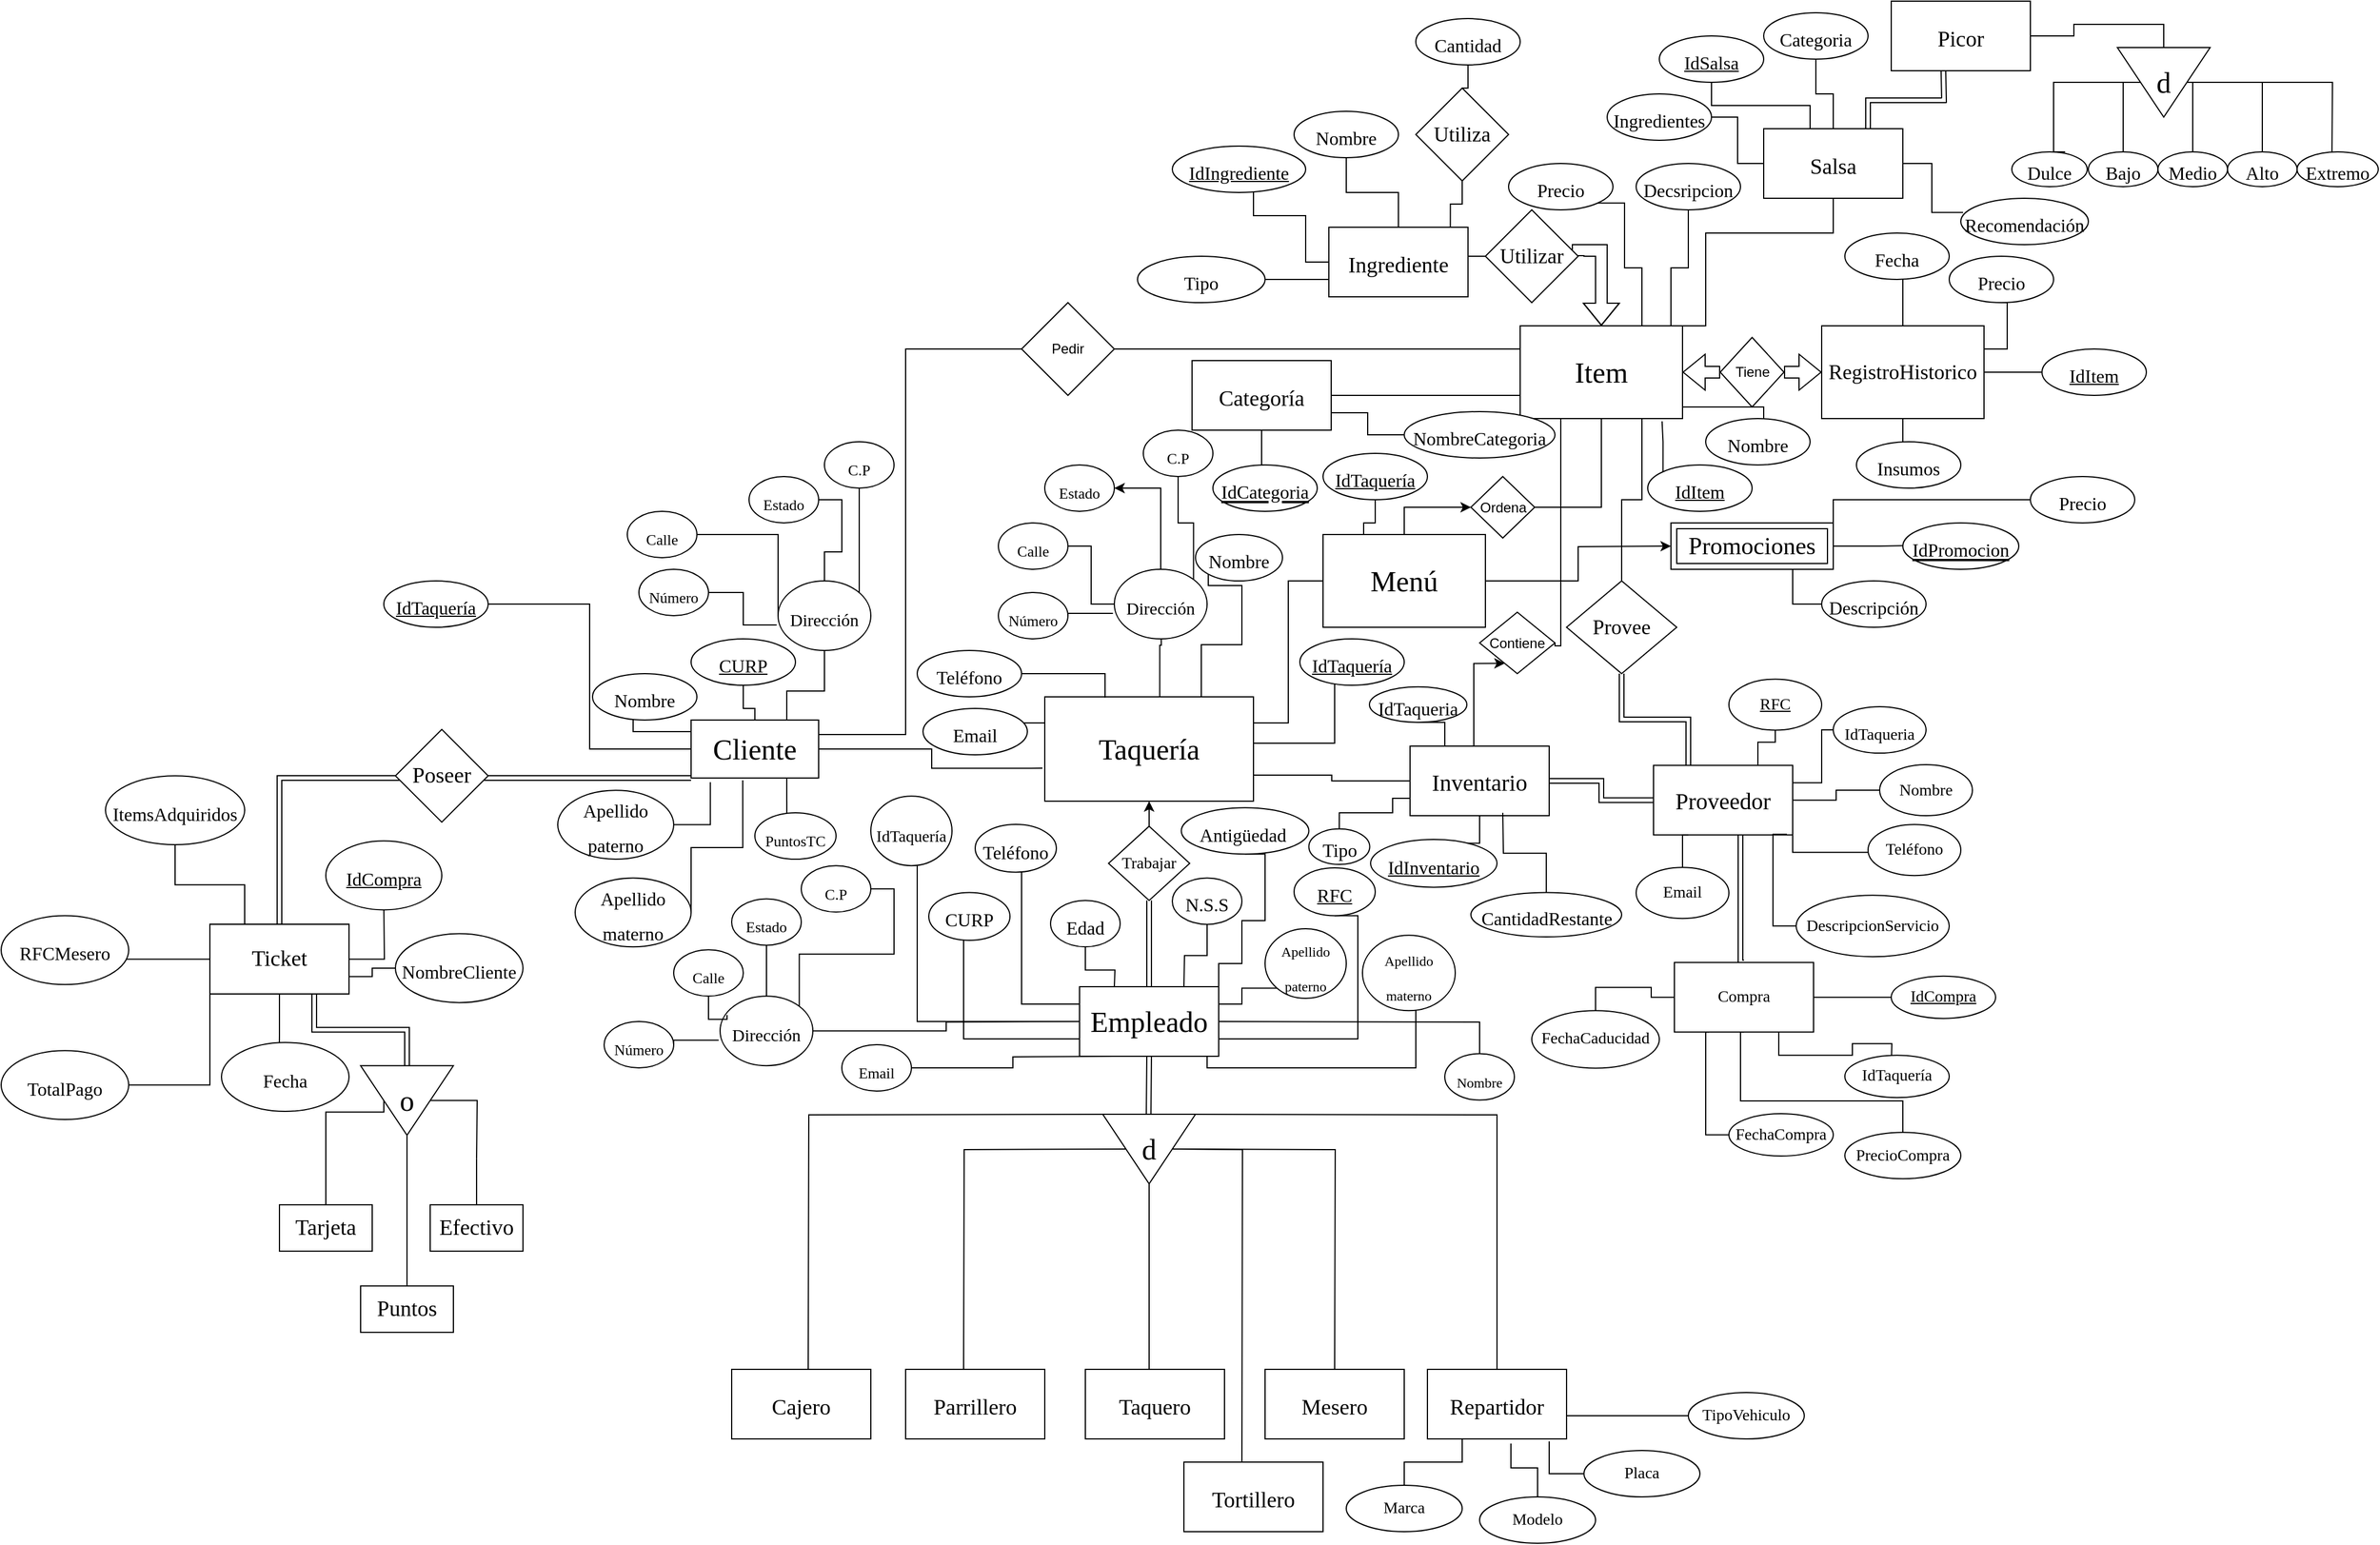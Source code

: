 <mxfile version="19.0.3" type="device"><diagram id="R2lEEEUBdFMjLlhIrx00" name="Page-1"><mxGraphModel dx="1888" dy="1749" grid="1" gridSize="10" guides="1" tooltips="1" connect="1" arrows="1" fold="1" page="1" pageScale="1" pageWidth="850" pageHeight="1100" math="0" shadow="0" extFonts="Permanent Marker^https://fonts.googleapis.com/css?family=Permanent+Marker"><root><mxCell id="0"/><mxCell id="1" parent="0"/><mxCell id="3yjpr9W9l0Gtm6v-xwv0-8" style="edgeStyle=orthogonalEdgeStyle;rounded=0;orthogonalLoop=1;jettySize=auto;html=1;fontFamily=Times New Roman;fontSize=25;startArrow=none;shape=link;" parent="1" source="3yjpr9W9l0Gtm6v-xwv0-138" edge="1"><mxGeometry relative="1" as="geometry"><mxPoint x="480" y="480" as="targetPoint"/></mxGeometry></mxCell><mxCell id="3yjpr9W9l0Gtm6v-xwv0-71" style="edgeStyle=orthogonalEdgeStyle;rounded=0;orthogonalLoop=1;jettySize=auto;html=1;fontFamily=Times New Roman;fontSize=16;" parent="1" source="3yjpr9W9l0Gtm6v-xwv0-1" edge="1"><mxGeometry relative="1" as="geometry"><mxPoint x="660" y="180" as="targetPoint"/><Array as="points"><mxPoint x="640" y="240"/><mxPoint x="640" y="180"/></Array></mxGeometry></mxCell><mxCell id="3yjpr9W9l0Gtm6v-xwv0-126" style="edgeStyle=orthogonalEdgeStyle;rounded=0;orthogonalLoop=1;jettySize=auto;html=1;exitX=0;exitY=0.25;exitDx=0;exitDy=0;fontFamily=Times New Roman;fontSize=14;endArrow=none;endFill=0;" parent="1" source="3yjpr9W9l0Gtm6v-xwv0-1" target="3yjpr9W9l0Gtm6v-xwv0-95" edge="1"><mxGeometry relative="1" as="geometry"/></mxCell><mxCell id="3yjpr9W9l0Gtm6v-xwv0-174" style="edgeStyle=orthogonalEdgeStyle;rounded=0;orthogonalLoop=1;jettySize=auto;html=1;exitX=0.75;exitY=0;exitDx=0;exitDy=0;entryX=0;entryY=1;entryDx=0;entryDy=0;fontFamily=Times New Roman;fontSize=14;endArrow=none;endFill=0;" parent="1" source="3yjpr9W9l0Gtm6v-xwv0-1" target="3yjpr9W9l0Gtm6v-xwv0-74" edge="1"><mxGeometry relative="1" as="geometry"><Array as="points"><mxPoint x="525" y="155"/><mxPoint x="560" y="155"/><mxPoint x="560" y="104"/></Array></mxGeometry></mxCell><mxCell id="3yjpr9W9l0Gtm6v-xwv0-270" style="edgeStyle=orthogonalEdgeStyle;rounded=0;orthogonalLoop=1;jettySize=auto;html=1;exitX=1;exitY=0.25;exitDx=0;exitDy=0;entryX=0;entryY=0.5;entryDx=0;entryDy=0;fontFamily=Times New Roman;fontSize=18;endArrow=none;endFill=0;" parent="1" source="3yjpr9W9l0Gtm6v-xwv0-1" target="3yjpr9W9l0Gtm6v-xwv0-176" edge="1"><mxGeometry relative="1" as="geometry"/></mxCell><mxCell id="3yjpr9W9l0Gtm6v-xwv0-1" value="&lt;font face=&quot;Times New Roman&quot; style=&quot;font-size: 25px;&quot;&gt;Taquería&lt;/font&gt;" style="rounded=0;whiteSpace=wrap;html=1;" parent="1" vertex="1"><mxGeometry x="390" y="200" width="180" height="90" as="geometry"/></mxCell><mxCell id="3yjpr9W9l0Gtm6v-xwv0-5" style="edgeStyle=orthogonalEdgeStyle;rounded=0;orthogonalLoop=1;jettySize=auto;html=1;fontFamily=Times New Roman;fontSize=25;endArrow=none;endFill=0;" parent="1" edge="1"><mxGeometry relative="1" as="geometry"><mxPoint x="320" y="780" as="targetPoint"/><mxPoint x="460" y="590.0" as="sourcePoint"/></mxGeometry></mxCell><mxCell id="3yjpr9W9l0Gtm6v-xwv0-6" style="edgeStyle=orthogonalEdgeStyle;rounded=0;orthogonalLoop=1;jettySize=auto;html=1;exitX=1;exitY=0.5;exitDx=0;exitDy=0;fontFamily=Times New Roman;fontSize=25;endArrow=none;endFill=0;" parent="1" edge="1"><mxGeometry relative="1" as="geometry"><mxPoint x="480" y="781.6" as="targetPoint"/><mxPoint x="480" y="620.0" as="sourcePoint"/></mxGeometry></mxCell><mxCell id="3yjpr9W9l0Gtm6v-xwv0-7" style="edgeStyle=orthogonalEdgeStyle;rounded=0;orthogonalLoop=1;jettySize=auto;html=1;exitX=0.5;exitY=0;exitDx=0;exitDy=0;fontFamily=Times New Roman;fontSize=25;endArrow=none;endFill=0;" parent="1" edge="1"><mxGeometry relative="1" as="geometry"><mxPoint x="640" y="780" as="targetPoint"/><mxPoint x="500" y="590.0" as="sourcePoint"/></mxGeometry></mxCell><mxCell id="3yjpr9W9l0Gtm6v-xwv0-17" style="edgeStyle=orthogonalEdgeStyle;rounded=0;orthogonalLoop=1;jettySize=auto;html=1;exitX=0;exitY=0.75;exitDx=0;exitDy=0;fontFamily=Times New Roman;fontSize=19;endArrow=none;endFill=0;" parent="1" edge="1"><mxGeometry relative="1" as="geometry"><mxPoint x="186" y="780" as="targetPoint"/><mxPoint x="460" y="560.0" as="sourcePoint"/></mxGeometry></mxCell><mxCell id="3yjpr9W9l0Gtm6v-xwv0-19" style="edgeStyle=orthogonalEdgeStyle;rounded=0;orthogonalLoop=1;jettySize=auto;html=1;exitX=0;exitY=0.25;exitDx=0;exitDy=0;fontFamily=Times New Roman;fontSize=19;entryX=0.5;entryY=0;entryDx=0;entryDy=0;endArrow=none;endFill=0;" parent="1" target="3yjpr9W9l0Gtm6v-xwv0-20" edge="1"><mxGeometry relative="1" as="geometry"><mxPoint x="770" y="770" as="targetPoint"/><mxPoint x="500" y="560.0" as="sourcePoint"/></mxGeometry></mxCell><mxCell id="3yjpr9W9l0Gtm6v-xwv0-21" style="edgeStyle=orthogonalEdgeStyle;rounded=0;orthogonalLoop=1;jettySize=auto;html=1;exitX=0.5;exitY=0;exitDx=0;exitDy=0;fontFamily=Times New Roman;fontSize=19;endArrow=none;endFill=0;" parent="1" edge="1"><mxGeometry relative="1" as="geometry"><mxPoint x="560" y="860" as="targetPoint"/><mxPoint x="500" y="590.0" as="sourcePoint"/></mxGeometry></mxCell><mxCell id="3yjpr9W9l0Gtm6v-xwv0-25" value="" style="edgeStyle=orthogonalEdgeStyle;rounded=0;orthogonalLoop=1;jettySize=auto;html=1;fontFamily=Times New Roman;fontSize=19;endArrow=none;endFill=0;" parent="1" target="3yjpr9W9l0Gtm6v-xwv0-24" edge="1"><mxGeometry relative="1" as="geometry"><mxPoint x="540" y="480.0" as="sourcePoint"/></mxGeometry></mxCell><mxCell id="3yjpr9W9l0Gtm6v-xwv0-34" value="" style="edgeStyle=orthogonalEdgeStyle;rounded=0;orthogonalLoop=1;jettySize=auto;html=1;fontFamily=Times New Roman;fontSize=12;exitX=0;exitY=0.5;exitDx=0;exitDy=0;endArrow=none;endFill=0;" parent="1" target="3yjpr9W9l0Gtm6v-xwv0-33" edge="1"><mxGeometry relative="1" as="geometry"><mxPoint x="420" y="480.0" as="sourcePoint"/></mxGeometry></mxCell><mxCell id="3yjpr9W9l0Gtm6v-xwv0-69" style="edgeStyle=orthogonalEdgeStyle;rounded=0;orthogonalLoop=1;jettySize=auto;html=1;exitX=0.25;exitY=1;exitDx=0;exitDy=0;fontFamily=Times New Roman;fontSize=16;entryX=1;entryY=0.5;entryDx=0;entryDy=0;endArrow=none;endFill=0;" parent="1" target="3yjpr9W9l0Gtm6v-xwv0-70" edge="1"><mxGeometry relative="1" as="geometry"><mxPoint x="290" y="500" as="targetPoint"/><mxPoint x="450" y="510.0" as="sourcePoint"/></mxGeometry></mxCell><mxCell id="3yjpr9W9l0Gtm6v-xwv0-12" value="&lt;font style=&quot;font-size: 19px;&quot;&gt;Parrillero&lt;/font&gt;" style="rounded=0;whiteSpace=wrap;html=1;fontFamily=Times New Roman;fontSize=25;" parent="1" vertex="1"><mxGeometry x="270" y="780" width="120" height="60" as="geometry"/></mxCell><mxCell id="3yjpr9W9l0Gtm6v-xwv0-14" value="&lt;font style=&quot;font-size: 19px;&quot;&gt;Taquero&lt;/font&gt;" style="rounded=0;whiteSpace=wrap;html=1;fontFamily=Times New Roman;fontSize=25;" parent="1" vertex="1"><mxGeometry x="425" y="780" width="120" height="60" as="geometry"/></mxCell><mxCell id="3yjpr9W9l0Gtm6v-xwv0-15" value="&lt;font style=&quot;font-size: 19px;&quot;&gt;Mesero&lt;/font&gt;" style="rounded=0;whiteSpace=wrap;html=1;fontFamily=Times New Roman;fontSize=25;" parent="1" vertex="1"><mxGeometry x="580" y="780" width="120" height="60" as="geometry"/></mxCell><mxCell id="3yjpr9W9l0Gtm6v-xwv0-18" value="&lt;font style=&quot;font-size: 19px;&quot;&gt;Cajero&lt;/font&gt;" style="rounded=0;whiteSpace=wrap;html=1;fontFamily=Times New Roman;fontSize=25;" parent="1" vertex="1"><mxGeometry x="120" y="780" width="120" height="60" as="geometry"/></mxCell><mxCell id="3yjpr9W9l0Gtm6v-xwv0-20" value="&lt;font style=&quot;font-size: 19px;&quot;&gt;Repartidor&lt;/font&gt;" style="rounded=0;whiteSpace=wrap;html=1;fontFamily=Times New Roman;fontSize=25;" parent="1" vertex="1"><mxGeometry x="720" y="780" width="120" height="60" as="geometry"/></mxCell><mxCell id="3yjpr9W9l0Gtm6v-xwv0-22" value="&lt;span style=&quot;font-size: 19px;&quot;&gt;Tortillero&lt;/span&gt;" style="rounded=0;whiteSpace=wrap;html=1;fontFamily=Times New Roman;fontSize=25;" parent="1" vertex="1"><mxGeometry x="510" y="860" width="120" height="60" as="geometry"/></mxCell><mxCell id="3yjpr9W9l0Gtm6v-xwv0-24" value="&lt;font style=&quot;font-size: 12px;&quot;&gt;Nombre&lt;/font&gt;" style="ellipse;whiteSpace=wrap;html=1;fontSize=25;fontFamily=Times New Roman;rounded=0;" parent="1" vertex="1"><mxGeometry x="735" y="507.8" width="60" height="40" as="geometry"/></mxCell><mxCell id="W18B8oBhGOacmLNKEzYt-8" style="edgeStyle=orthogonalEdgeStyle;rounded=0;orthogonalLoop=1;jettySize=auto;html=1;exitX=0;exitY=1;exitDx=0;exitDy=0;entryX=1;entryY=0.25;entryDx=0;entryDy=0;endArrow=none;endFill=0;" edge="1" parent="1" source="3yjpr9W9l0Gtm6v-xwv0-29" target="3yjpr9W9l0Gtm6v-xwv0-135"><mxGeometry relative="1" as="geometry"/></mxCell><mxCell id="3yjpr9W9l0Gtm6v-xwv0-29" value="&lt;font style=&quot;font-size: 12px;&quot;&gt;Apellido paterno&lt;br&gt;&lt;/font&gt;" style="ellipse;whiteSpace=wrap;html=1;fontSize=25;fontFamily=Times New Roman;rounded=0;" parent="1" vertex="1"><mxGeometry x="580" y="400" width="70" height="60" as="geometry"/></mxCell><mxCell id="3yjpr9W9l0Gtm6v-xwv0-30" value="" style="edgeStyle=orthogonalEdgeStyle;rounded=0;orthogonalLoop=1;jettySize=auto;html=1;fontFamily=Times New Roman;fontSize=19;exitX=1;exitY=0.75;exitDx=0;exitDy=0;endArrow=none;endFill=0;" parent="1" target="3yjpr9W9l0Gtm6v-xwv0-31" edge="1" source="3yjpr9W9l0Gtm6v-xwv0-135"><mxGeometry relative="1" as="geometry"><mxPoint x="543.6" y="503.22" as="sourcePoint"/><Array as="points"><mxPoint x="530" y="495"/><mxPoint x="530" y="520"/><mxPoint x="710" y="520"/></Array></mxGeometry></mxCell><mxCell id="3yjpr9W9l0Gtm6v-xwv0-31" value="&lt;font style=&quot;font-size: 12px;&quot;&gt;Apellido materno&lt;br&gt;&lt;/font&gt;" style="ellipse;whiteSpace=wrap;html=1;fontSize=25;fontFamily=Times New Roman;rounded=0;" parent="1" vertex="1"><mxGeometry x="664" y="405.6" width="80" height="65" as="geometry"/></mxCell><mxCell id="3yjpr9W9l0Gtm6v-xwv0-33" value="&lt;font style=&quot;font-size: 15px;&quot;&gt;Dirección&lt;/font&gt;" style="ellipse;whiteSpace=wrap;html=1;fontSize=25;fontFamily=Times New Roman;rounded=0;" parent="1" vertex="1"><mxGeometry x="110" y="458.1" width="80" height="60" as="geometry"/></mxCell><mxCell id="W18B8oBhGOacmLNKEzYt-11" style="edgeStyle=orthogonalEdgeStyle;rounded=0;orthogonalLoop=1;jettySize=auto;html=1;entryX=0.075;entryY=0.272;entryDx=0;entryDy=0;entryPerimeter=0;endArrow=none;endFill=0;" edge="1" parent="1" source="3yjpr9W9l0Gtm6v-xwv0-37" target="3yjpr9W9l0Gtm6v-xwv0-33"><mxGeometry relative="1" as="geometry"/></mxCell><mxCell id="3yjpr9W9l0Gtm6v-xwv0-37" value="&lt;font style=&quot;font-size: 13px;&quot;&gt;Calle&lt;/font&gt;" style="ellipse;whiteSpace=wrap;html=1;fontSize=25;fontFamily=Times New Roman;rounded=0;" parent="1" vertex="1"><mxGeometry x="70" y="418.1" width="60" height="40" as="geometry"/></mxCell><mxCell id="3yjpr9W9l0Gtm6v-xwv0-39" style="edgeStyle=orthogonalEdgeStyle;rounded=0;orthogonalLoop=1;jettySize=auto;html=1;entryX=1;entryY=0.5;entryDx=0;entryDy=0;fontFamily=Times New Roman;fontSize=13;exitX=-0.015;exitY=0.633;exitDx=0;exitDy=0;exitPerimeter=0;endArrow=none;endFill=0;" parent="1" source="3yjpr9W9l0Gtm6v-xwv0-33" target="3yjpr9W9l0Gtm6v-xwv0-40" edge="1"><mxGeometry relative="1" as="geometry"><mxPoint x="125" y="523.1" as="sourcePoint"/></mxGeometry></mxCell><mxCell id="3yjpr9W9l0Gtm6v-xwv0-40" value="&lt;font style=&quot;font-size: 13px;&quot;&gt;Número&lt;/font&gt;" style="ellipse;whiteSpace=wrap;html=1;fontSize=25;fontFamily=Times New Roman;rounded=0;" parent="1" vertex="1"><mxGeometry x="10" y="480" width="60" height="40" as="geometry"/></mxCell><mxCell id="W18B8oBhGOacmLNKEzYt-13" style="edgeStyle=orthogonalEdgeStyle;rounded=0;orthogonalLoop=1;jettySize=auto;html=1;entryX=0.5;entryY=0;entryDx=0;entryDy=0;endArrow=none;endFill=0;" edge="1" parent="1" source="3yjpr9W9l0Gtm6v-xwv0-42" target="3yjpr9W9l0Gtm6v-xwv0-33"><mxGeometry relative="1" as="geometry"/></mxCell><mxCell id="3yjpr9W9l0Gtm6v-xwv0-42" value="&lt;font style=&quot;font-size: 13px;&quot;&gt;Estado&lt;/font&gt;" style="ellipse;whiteSpace=wrap;html=1;fontSize=25;fontFamily=Times New Roman;rounded=0;" parent="1" vertex="1"><mxGeometry x="120" y="374.2" width="60" height="40" as="geometry"/></mxCell><mxCell id="3yjpr9W9l0Gtm6v-xwv0-43" style="edgeStyle=orthogonalEdgeStyle;rounded=0;orthogonalLoop=1;jettySize=auto;html=1;entryX=1;entryY=0.5;entryDx=0;entryDy=0;fontFamily=Times New Roman;fontSize=13;exitX=1;exitY=0;exitDx=0;exitDy=0;endArrow=none;endFill=0;" parent="1" source="3yjpr9W9l0Gtm6v-xwv0-33" target="3yjpr9W9l0Gtm6v-xwv0-44" edge="1"><mxGeometry relative="1" as="geometry"><mxPoint x="260" y="393.1" as="sourcePoint"/></mxGeometry></mxCell><mxCell id="3yjpr9W9l0Gtm6v-xwv0-44" value="&lt;font style=&quot;font-size: 13px;&quot;&gt;C.P&lt;/font&gt;" style="ellipse;whiteSpace=wrap;html=1;fontSize=25;fontFamily=Times New Roman;rounded=0;" parent="1" vertex="1"><mxGeometry x="180" y="345.6" width="60" height="40" as="geometry"/></mxCell><mxCell id="3yjpr9W9l0Gtm6v-xwv0-63" style="edgeStyle=orthogonalEdgeStyle;rounded=0;orthogonalLoop=1;jettySize=auto;html=1;entryX=0.25;entryY=0;entryDx=0;entryDy=0;fontFamily=Times New Roman;fontSize=16;endArrow=none;endFill=0;" parent="1" source="3yjpr9W9l0Gtm6v-xwv0-46" edge="1"><mxGeometry relative="1" as="geometry"><mxPoint x="450" y="450.0" as="targetPoint"/></mxGeometry></mxCell><mxCell id="3yjpr9W9l0Gtm6v-xwv0-46" value="&lt;font style=&quot;font-size: 16px;&quot;&gt;Edad&lt;/font&gt;" style="ellipse;whiteSpace=wrap;html=1;fontSize=25;fontFamily=Times New Roman;rounded=0;" parent="1" vertex="1"><mxGeometry x="395" y="375.6" width="60" height="40" as="geometry"/></mxCell><mxCell id="3yjpr9W9l0Gtm6v-xwv0-51" style="edgeStyle=orthogonalEdgeStyle;rounded=0;orthogonalLoop=1;jettySize=auto;html=1;entryX=0.75;entryY=0;entryDx=0;entryDy=0;fontFamily=Times New Roman;fontSize=16;endArrow=none;endFill=0;" parent="1" source="3yjpr9W9l0Gtm6v-xwv0-50" edge="1"><mxGeometry relative="1" as="geometry"><mxPoint x="510" y="450.0" as="targetPoint"/></mxGeometry></mxCell><mxCell id="3yjpr9W9l0Gtm6v-xwv0-50" value="&lt;font style=&quot;font-size: 16px;&quot;&gt;N.S.S&lt;/font&gt;" style="ellipse;whiteSpace=wrap;html=1;fontSize=25;fontFamily=Times New Roman;rounded=0;" parent="1" vertex="1"><mxGeometry x="500" y="356.2" width="60" height="40" as="geometry"/></mxCell><mxCell id="3yjpr9W9l0Gtm6v-xwv0-56" style="edgeStyle=orthogonalEdgeStyle;rounded=0;orthogonalLoop=1;jettySize=auto;html=1;exitX=0.5;exitY=1;exitDx=0;exitDy=0;entryX=1;entryY=0;entryDx=0;entryDy=0;fontFamily=Times New Roman;fontSize=16;endArrow=none;endFill=0;" parent="1" source="3yjpr9W9l0Gtm6v-xwv0-55" edge="1"><mxGeometry relative="1" as="geometry"><mxPoint x="540" y="450.0" as="targetPoint"/><Array as="points"><mxPoint x="580" y="336"/><mxPoint x="580" y="393"/><mxPoint x="560" y="393"/><mxPoint x="560" y="430"/><mxPoint x="540" y="430"/></Array></mxGeometry></mxCell><mxCell id="3yjpr9W9l0Gtm6v-xwv0-55" value="&lt;font style=&quot;font-size: 16px;&quot;&gt;Antigüedad&amp;nbsp;&lt;/font&gt;" style="ellipse;whiteSpace=wrap;html=1;fontSize=25;fontFamily=Times New Roman;rounded=0;" parent="1" vertex="1"><mxGeometry x="507.75" y="295.6" width="110" height="40" as="geometry"/></mxCell><mxCell id="3yjpr9W9l0Gtm6v-xwv0-64" style="edgeStyle=orthogonalEdgeStyle;rounded=0;orthogonalLoop=1;jettySize=auto;html=1;entryX=0;entryY=0.25;entryDx=0;entryDy=0;fontFamily=Times New Roman;fontSize=16;endArrow=none;endFill=0;" parent="1" source="3yjpr9W9l0Gtm6v-xwv0-60" edge="1"><mxGeometry relative="1" as="geometry"><mxPoint x="420" y="465.0" as="targetPoint"/><Array as="points"><mxPoint x="370" y="465"/></Array></mxGeometry></mxCell><mxCell id="3yjpr9W9l0Gtm6v-xwv0-60" value="&lt;font style=&quot;font-size: 16px;&quot;&gt;Teléfono&lt;/font&gt;" style="ellipse;whiteSpace=wrap;html=1;fontSize=25;fontFamily=Times New Roman;rounded=0;" parent="1" vertex="1"><mxGeometry x="330" y="310.0" width="70" height="41.2" as="geometry"/></mxCell><mxCell id="3yjpr9W9l0Gtm6v-xwv0-66" style="edgeStyle=orthogonalEdgeStyle;rounded=0;orthogonalLoop=1;jettySize=auto;html=1;fontFamily=Times New Roman;fontSize=16;entryX=0;entryY=0.75;entryDx=0;entryDy=0;endArrow=none;endFill=0;" parent="1" source="3yjpr9W9l0Gtm6v-xwv0-65" edge="1"><mxGeometry relative="1" as="geometry"><mxPoint x="420" y="495.0" as="targetPoint"/><Array as="points"><mxPoint x="320" y="495"/></Array></mxGeometry></mxCell><mxCell id="3yjpr9W9l0Gtm6v-xwv0-65" value="&lt;font style=&quot;font-size: 16px;&quot;&gt;CURP&lt;/font&gt;" style="ellipse;whiteSpace=wrap;html=1;fontSize=25;fontFamily=Times New Roman;rounded=0;" parent="1" vertex="1"><mxGeometry x="290" y="368.8" width="70" height="41.2" as="geometry"/></mxCell><mxCell id="W18B8oBhGOacmLNKEzYt-47" style="edgeStyle=orthogonalEdgeStyle;rounded=0;orthogonalLoop=1;jettySize=auto;html=1;exitX=0.5;exitY=1;exitDx=0;exitDy=0;entryX=1;entryY=0.75;entryDx=0;entryDy=0;endArrow=none;endFill=0;" edge="1" parent="1" source="3yjpr9W9l0Gtm6v-xwv0-67" target="3yjpr9W9l0Gtm6v-xwv0-135"><mxGeometry relative="1" as="geometry"><Array as="points"><mxPoint x="660" y="389"/><mxPoint x="660" y="495"/></Array></mxGeometry></mxCell><mxCell id="3yjpr9W9l0Gtm6v-xwv0-67" value="&lt;font style=&quot;font-size: 16px;&quot;&gt;&lt;u&gt;RFC&lt;/u&gt;&lt;/font&gt;" style="ellipse;whiteSpace=wrap;html=1;fontSize=25;fontFamily=Times New Roman;rounded=0;" parent="1" vertex="1"><mxGeometry x="605" y="347.5" width="70" height="41.2" as="geometry"/></mxCell><mxCell id="3yjpr9W9l0Gtm6v-xwv0-70" value="&lt;font style=&quot;font-size: 13px;&quot;&gt;Email&lt;/font&gt;" style="ellipse;whiteSpace=wrap;html=1;fontSize=25;fontFamily=Times New Roman;rounded=0;" parent="1" vertex="1"><mxGeometry x="215" y="500" width="60" height="40" as="geometry"/></mxCell><mxCell id="3yjpr9W9l0Gtm6v-xwv0-72" value="&lt;font style=&quot;font-size: 16px;&quot;&gt;&lt;u&gt;IdTaquería&lt;/u&gt;&lt;/font&gt;" style="ellipse;whiteSpace=wrap;html=1;fontSize=25;fontFamily=Times New Roman;rounded=0;" parent="1" vertex="1"><mxGeometry x="610" y="150" width="90" height="40" as="geometry"/></mxCell><mxCell id="3yjpr9W9l0Gtm6v-xwv0-74" value="&lt;font style=&quot;font-size: 16px;&quot;&gt;Nombre&lt;/font&gt;" style="ellipse;whiteSpace=wrap;html=1;fontSize=25;fontFamily=Times New Roman;rounded=0;" parent="1" vertex="1"><mxGeometry x="520" y="60" width="75" height="40" as="geometry"/></mxCell><mxCell id="3yjpr9W9l0Gtm6v-xwv0-75" style="edgeStyle=orthogonalEdgeStyle;rounded=0;orthogonalLoop=1;jettySize=auto;html=1;fontFamily=Times New Roman;fontSize=16;exitX=0.551;exitY=0;exitDx=0;exitDy=0;exitPerimeter=0;" parent="1" source="3yjpr9W9l0Gtm6v-xwv0-1" edge="1"><mxGeometry relative="1" as="geometry"><mxPoint x="490" y="110" as="targetPoint"/><mxPoint x="480" y="190" as="sourcePoint"/></mxGeometry></mxCell><mxCell id="3yjpr9W9l0Gtm6v-xwv0-86" style="edgeStyle=orthogonalEdgeStyle;rounded=0;orthogonalLoop=1;jettySize=auto;html=1;entryX=1;entryY=0.5;entryDx=0;entryDy=0;fontFamily=Times New Roman;fontSize=13;endArrow=none;endFill=0;" parent="1" source="3yjpr9W9l0Gtm6v-xwv0-87" target="3yjpr9W9l0Gtm6v-xwv0-88" edge="1"><mxGeometry relative="1" as="geometry"/></mxCell><mxCell id="3yjpr9W9l0Gtm6v-xwv0-87" value="&lt;font style=&quot;font-size: 15px;&quot;&gt;Dirección&lt;/font&gt;" style="ellipse;whiteSpace=wrap;html=1;fontSize=25;fontFamily=Times New Roman;rounded=0;" parent="1" vertex="1"><mxGeometry x="450" y="90" width="80" height="60" as="geometry"/></mxCell><mxCell id="3yjpr9W9l0Gtm6v-xwv0-88" value="&lt;font style=&quot;font-size: 13px;&quot;&gt;Calle&lt;/font&gt;" style="ellipse;whiteSpace=wrap;html=1;fontSize=25;fontFamily=Times New Roman;rounded=0;" parent="1" vertex="1"><mxGeometry x="350" y="50.0" width="60" height="40" as="geometry"/></mxCell><mxCell id="3yjpr9W9l0Gtm6v-xwv0-89" style="edgeStyle=orthogonalEdgeStyle;rounded=0;orthogonalLoop=1;jettySize=auto;html=1;entryX=1;entryY=0.5;entryDx=0;entryDy=0;fontFamily=Times New Roman;fontSize=13;exitX=-0.015;exitY=0.633;exitDx=0;exitDy=0;exitPerimeter=0;endArrow=none;endFill=0;" parent="1" source="3yjpr9W9l0Gtm6v-xwv0-87" target="3yjpr9W9l0Gtm6v-xwv0-90" edge="1"><mxGeometry relative="1" as="geometry"><mxPoint x="415" y="123.1" as="sourcePoint"/></mxGeometry></mxCell><mxCell id="3yjpr9W9l0Gtm6v-xwv0-90" value="&lt;font style=&quot;font-size: 13px;&quot;&gt;Número&lt;/font&gt;" style="ellipse;whiteSpace=wrap;html=1;fontSize=25;fontFamily=Times New Roman;rounded=0;" parent="1" vertex="1"><mxGeometry x="350" y="110.0" width="60" height="40" as="geometry"/></mxCell><mxCell id="3yjpr9W9l0Gtm6v-xwv0-91" style="edgeStyle=orthogonalEdgeStyle;rounded=0;orthogonalLoop=1;jettySize=auto;html=1;entryX=1;entryY=0.5;entryDx=0;entryDy=0;fontFamily=Times New Roman;fontSize=13;endArrow=classic;endFill=1;" parent="1" source="3yjpr9W9l0Gtm6v-xwv0-87" target="3yjpr9W9l0Gtm6v-xwv0-92" edge="1"><mxGeometry relative="1" as="geometry"><mxPoint x="490" y="33.1" as="sourcePoint"/></mxGeometry></mxCell><mxCell id="3yjpr9W9l0Gtm6v-xwv0-92" value="&lt;font style=&quot;font-size: 13px;&quot;&gt;Estado&lt;/font&gt;" style="ellipse;whiteSpace=wrap;html=1;fontSize=25;fontFamily=Times New Roman;rounded=0;" parent="1" vertex="1"><mxGeometry x="390" y="2.132e-14" width="60" height="40" as="geometry"/></mxCell><mxCell id="3yjpr9W9l0Gtm6v-xwv0-93" style="edgeStyle=orthogonalEdgeStyle;rounded=0;orthogonalLoop=1;jettySize=auto;html=1;fontFamily=Times New Roman;fontSize=13;exitX=1;exitY=0;exitDx=0;exitDy=0;endArrow=none;endFill=0;entryX=0.5;entryY=1;entryDx=0;entryDy=0;" parent="1" source="3yjpr9W9l0Gtm6v-xwv0-87" target="3yjpr9W9l0Gtm6v-xwv0-94" edge="1"><mxGeometry relative="1" as="geometry"><mxPoint x="550" y="-6.9" as="sourcePoint"/><mxPoint x="530" y="30" as="targetPoint"/></mxGeometry></mxCell><mxCell id="3yjpr9W9l0Gtm6v-xwv0-94" value="&lt;font style=&quot;font-size: 13px;&quot;&gt;C.P&lt;/font&gt;" style="ellipse;whiteSpace=wrap;html=1;fontSize=25;fontFamily=Times New Roman;rounded=0;" parent="1" vertex="1"><mxGeometry x="475" y="-30.0" width="60" height="40" as="geometry"/></mxCell><mxCell id="3yjpr9W9l0Gtm6v-xwv0-95" value="&lt;font style=&quot;font-size: 16px;&quot;&gt;Email&lt;/font&gt;" style="ellipse;whiteSpace=wrap;html=1;fontSize=25;fontFamily=Times New Roman;rounded=0;" parent="1" vertex="1"><mxGeometry x="285" y="210" width="90" height="40" as="geometry"/></mxCell><mxCell id="3yjpr9W9l0Gtm6v-xwv0-98" style="edgeStyle=orthogonalEdgeStyle;rounded=0;orthogonalLoop=1;jettySize=auto;html=1;entryX=0.289;entryY=0.009;entryDx=0;entryDy=0;entryPerimeter=0;fontFamily=Times New Roman;fontSize=16;endArrow=none;endFill=0;" parent="1" source="3yjpr9W9l0Gtm6v-xwv0-97" target="3yjpr9W9l0Gtm6v-xwv0-1" edge="1"><mxGeometry relative="1" as="geometry"/></mxCell><mxCell id="3yjpr9W9l0Gtm6v-xwv0-97" value="&lt;font style=&quot;font-size: 16px;&quot;&gt;Teléfono&lt;/font&gt;" style="ellipse;whiteSpace=wrap;html=1;fontSize=25;fontFamily=Times New Roman;rounded=0;" parent="1" vertex="1"><mxGeometry x="280" y="160" width="90" height="40" as="geometry"/></mxCell><mxCell id="3yjpr9W9l0Gtm6v-xwv0-114" style="edgeStyle=orthogonalEdgeStyle;rounded=0;orthogonalLoop=1;jettySize=auto;html=1;exitX=0.75;exitY=0;exitDx=0;exitDy=0;fontFamily=Times New Roman;fontSize=14;endArrow=none;endFill=0;entryX=0.5;entryY=1;entryDx=0;entryDy=0;" parent="1" source="3yjpr9W9l0Gtm6v-xwv0-99" edge="1" target="3yjpr9W9l0Gtm6v-xwv0-116"><mxGeometry relative="1" as="geometry"><mxPoint x="200" y="170" as="targetPoint"/><Array as="points"><mxPoint x="168" y="195"/><mxPoint x="200" y="195"/></Array></mxGeometry></mxCell><mxCell id="3yjpr9W9l0Gtm6v-xwv0-136" style="edgeStyle=orthogonalEdgeStyle;rounded=0;orthogonalLoop=1;jettySize=auto;html=1;entryX=1;entryY=0.5;entryDx=0;entryDy=0;fontFamily=Times New Roman;fontSize=14;endArrow=none;endFill=0;" parent="1" source="3yjpr9W9l0Gtm6v-xwv0-99" target="3yjpr9W9l0Gtm6v-xwv0-127" edge="1"><mxGeometry relative="1" as="geometry"/></mxCell><mxCell id="3yjpr9W9l0Gtm6v-xwv0-215" style="edgeStyle=orthogonalEdgeStyle;rounded=0;orthogonalLoop=1;jettySize=auto;html=1;fontFamily=Times New Roman;fontSize=19;endArrow=none;endFill=0;shape=link;" parent="1" source="3yjpr9W9l0Gtm6v-xwv0-99" edge="1"><mxGeometry relative="1" as="geometry"><mxPoint x="-230" y="410" as="targetPoint"/><Array as="points"><mxPoint x="-270" y="270"/><mxPoint x="-270" y="410"/></Array></mxGeometry></mxCell><mxCell id="W18B8oBhGOacmLNKEzYt-22" style="edgeStyle=orthogonalEdgeStyle;rounded=0;orthogonalLoop=1;jettySize=auto;html=1;exitX=1;exitY=0.25;exitDx=0;exitDy=0;endArrow=none;endFill=0;" edge="1" parent="1" source="3yjpr9W9l0Gtm6v-xwv0-99"><mxGeometry relative="1" as="geometry"><mxPoint x="290" y="-100" as="targetPoint"/><Array as="points"><mxPoint x="270" y="233"/><mxPoint x="270" y="-100"/></Array></mxGeometry></mxCell><mxCell id="W18B8oBhGOacmLNKEzYt-35" style="edgeStyle=orthogonalEdgeStyle;rounded=0;orthogonalLoop=1;jettySize=auto;html=1;exitX=0.75;exitY=1;exitDx=0;exitDy=0;endArrow=none;endFill=0;" edge="1" parent="1" source="3yjpr9W9l0Gtm6v-xwv0-99"><mxGeometry relative="1" as="geometry"><mxPoint x="167.526" y="300" as="targetPoint"/></mxGeometry></mxCell><mxCell id="3yjpr9W9l0Gtm6v-xwv0-99" value="&lt;font face=&quot;Times New Roman&quot; style=&quot;font-size: 25px;&quot;&gt;Cliente&lt;/font&gt;" style="rounded=0;whiteSpace=wrap;html=1;" parent="1" vertex="1"><mxGeometry x="85" y="220" width="110" height="50" as="geometry"/></mxCell><mxCell id="3yjpr9W9l0Gtm6v-xwv0-100" value="" style="edgeStyle=orthogonalEdgeStyle;rounded=0;orthogonalLoop=1;jettySize=auto;html=1;fontFamily=Times New Roman;fontSize=25;endArrow=none;startArrow=none;exitX=-0.011;exitY=0.684;exitDx=0;exitDy=0;exitPerimeter=0;" parent="1" source="3yjpr9W9l0Gtm6v-xwv0-1" target="3yjpr9W9l0Gtm6v-xwv0-99" edge="1"><mxGeometry relative="1" as="geometry"><mxPoint x="130" y="245" as="targetPoint"/><mxPoint x="380" y="260" as="sourcePoint"/></mxGeometry></mxCell><mxCell id="3yjpr9W9l0Gtm6v-xwv0-103" value="" style="shape=link;endArrow=classic;startArrow=classic;html=1;rounded=0;fontFamily=Times New Roman;fontSize=16;entryX=0.5;entryY=1;entryDx=0;entryDy=0;" parent="1" edge="1" target="3yjpr9W9l0Gtm6v-xwv0-135"><mxGeometry width="100" height="100" relative="1" as="geometry"><mxPoint x="479.5" y="568.1" as="sourcePoint"/><mxPoint x="479.5" y="518.1" as="targetPoint"/></mxGeometry></mxCell><mxCell id="3yjpr9W9l0Gtm6v-xwv0-105" style="edgeStyle=orthogonalEdgeStyle;rounded=0;orthogonalLoop=1;jettySize=auto;html=1;entryX=0;entryY=0.5;entryDx=0;entryDy=0;fontFamily=Times New Roman;fontSize=16;endArrow=none;endFill=0;" parent="1" source="3yjpr9W9l0Gtm6v-xwv0-104" edge="1"><mxGeometry relative="1" as="geometry"><mxPoint x="420" y="480.0" as="targetPoint"/><Array as="points"><mxPoint x="280" y="480"/></Array></mxGeometry></mxCell><mxCell id="3yjpr9W9l0Gtm6v-xwv0-104" value="&lt;font style=&quot;&quot;&gt;&lt;font style=&quot;font-size: 14px;&quot;&gt;IdTaquería&lt;/font&gt;&lt;br&gt;&lt;/font&gt;" style="ellipse;whiteSpace=wrap;html=1;fontSize=25;fontFamily=Times New Roman;rounded=0;" parent="1" vertex="1"><mxGeometry x="240" y="285.6" width="70" height="60" as="geometry"/></mxCell><mxCell id="3yjpr9W9l0Gtm6v-xwv0-107" style="edgeStyle=orthogonalEdgeStyle;rounded=0;orthogonalLoop=1;jettySize=auto;html=1;entryX=0.5;entryY=0;entryDx=0;entryDy=0;fontFamily=Times New Roman;fontSize=14;endArrow=none;endFill=0;" parent="1" source="3yjpr9W9l0Gtm6v-xwv0-106" target="3yjpr9W9l0Gtm6v-xwv0-99" edge="1"><mxGeometry relative="1" as="geometry"/></mxCell><mxCell id="3yjpr9W9l0Gtm6v-xwv0-106" value="&lt;font style=&quot;font-size: 16px;&quot;&gt;&lt;u&gt;CURP&lt;/u&gt;&lt;/font&gt;" style="ellipse;whiteSpace=wrap;html=1;fontSize=25;fontFamily=Times New Roman;rounded=0;" parent="1" vertex="1"><mxGeometry x="85" y="150" width="90" height="40" as="geometry"/></mxCell><mxCell id="3yjpr9W9l0Gtm6v-xwv0-109" style="edgeStyle=orthogonalEdgeStyle;rounded=0;orthogonalLoop=1;jettySize=auto;html=1;entryX=0;entryY=0.75;entryDx=0;entryDy=0;fontFamily=Times New Roman;fontSize=14;endArrow=none;endFill=0;" parent="1" source="3yjpr9W9l0Gtm6v-xwv0-108" target="3yjpr9W9l0Gtm6v-xwv0-99" edge="1"><mxGeometry relative="1" as="geometry"><Array as="points"><mxPoint x="35" y="230"/><mxPoint x="85" y="230"/></Array></mxGeometry></mxCell><mxCell id="3yjpr9W9l0Gtm6v-xwv0-108" value="&lt;font style=&quot;font-size: 16px;&quot;&gt;Nombre&lt;/font&gt;" style="ellipse;whiteSpace=wrap;html=1;fontSize=25;fontFamily=Times New Roman;rounded=0;" parent="1" vertex="1"><mxGeometry y="180" width="90" height="40" as="geometry"/></mxCell><mxCell id="W18B8oBhGOacmLNKEzYt-9" style="edgeStyle=orthogonalEdgeStyle;rounded=0;orthogonalLoop=1;jettySize=auto;html=1;entryX=0.151;entryY=1.072;entryDx=0;entryDy=0;entryPerimeter=0;endArrow=none;endFill=0;" edge="1" parent="1" source="3yjpr9W9l0Gtm6v-xwv0-110" target="3yjpr9W9l0Gtm6v-xwv0-99"><mxGeometry relative="1" as="geometry"/></mxCell><mxCell id="3yjpr9W9l0Gtm6v-xwv0-110" value="&lt;font style=&quot;font-size: 16px;&quot;&gt;Apellido paterno&lt;/font&gt;" style="ellipse;whiteSpace=wrap;html=1;fontSize=25;fontFamily=Times New Roman;rounded=0;" parent="1" vertex="1"><mxGeometry x="-30" y="280.6" width="100" height="59.4" as="geometry"/></mxCell><mxCell id="W18B8oBhGOacmLNKEzYt-10" style="edgeStyle=orthogonalEdgeStyle;rounded=0;orthogonalLoop=1;jettySize=auto;html=1;exitX=1;exitY=0.5;exitDx=0;exitDy=0;entryX=0.405;entryY=1.04;entryDx=0;entryDy=0;entryPerimeter=0;endArrow=none;endFill=0;" edge="1" parent="1" source="3yjpr9W9l0Gtm6v-xwv0-112" target="3yjpr9W9l0Gtm6v-xwv0-99"><mxGeometry relative="1" as="geometry"><Array as="points"><mxPoint x="85" y="330"/><mxPoint x="130" y="330"/></Array></mxGeometry></mxCell><mxCell id="3yjpr9W9l0Gtm6v-xwv0-112" value="&lt;font style=&quot;font-size: 16px;&quot;&gt;Apellido materno&lt;/font&gt;" style="ellipse;whiteSpace=wrap;html=1;fontSize=25;fontFamily=Times New Roman;rounded=0;" parent="1" vertex="1"><mxGeometry x="-15" y="356.2" width="100" height="59.4" as="geometry"/></mxCell><mxCell id="3yjpr9W9l0Gtm6v-xwv0-115" style="edgeStyle=orthogonalEdgeStyle;rounded=0;orthogonalLoop=1;jettySize=auto;html=1;entryX=1;entryY=0.5;entryDx=0;entryDy=0;fontFamily=Times New Roman;fontSize=13;endArrow=none;endFill=0;" parent="1" source="3yjpr9W9l0Gtm6v-xwv0-116" target="3yjpr9W9l0Gtm6v-xwv0-117" edge="1"><mxGeometry relative="1" as="geometry"><Array as="points"><mxPoint x="160" y="110"/><mxPoint x="160" y="60"/></Array></mxGeometry></mxCell><mxCell id="3yjpr9W9l0Gtm6v-xwv0-125" style="edgeStyle=orthogonalEdgeStyle;rounded=0;orthogonalLoop=1;jettySize=auto;html=1;entryX=0.5;entryY=1;entryDx=0;entryDy=0;fontFamily=Times New Roman;fontSize=14;endArrow=none;endFill=0;" parent="1" source="3yjpr9W9l0Gtm6v-xwv0-116" target="3yjpr9W9l0Gtm6v-xwv0-122" edge="1"><mxGeometry relative="1" as="geometry"><Array as="points"><mxPoint x="230" y="60"/></Array></mxGeometry></mxCell><mxCell id="3yjpr9W9l0Gtm6v-xwv0-116" value="&lt;font style=&quot;font-size: 15px;&quot;&gt;Dirección&lt;/font&gt;" style="ellipse;whiteSpace=wrap;html=1;fontSize=25;fontFamily=Times New Roman;rounded=0;" parent="1" vertex="1"><mxGeometry x="160" y="100" width="80" height="60" as="geometry"/></mxCell><mxCell id="3yjpr9W9l0Gtm6v-xwv0-117" value="&lt;font style=&quot;font-size: 13px;&quot;&gt;Calle&lt;/font&gt;" style="ellipse;whiteSpace=wrap;html=1;fontSize=25;fontFamily=Times New Roman;rounded=0;" parent="1" vertex="1"><mxGeometry x="30" y="40.0" width="60" height="40" as="geometry"/></mxCell><mxCell id="3yjpr9W9l0Gtm6v-xwv0-118" style="edgeStyle=orthogonalEdgeStyle;rounded=0;orthogonalLoop=1;jettySize=auto;html=1;entryX=1;entryY=0.5;entryDx=0;entryDy=0;fontFamily=Times New Roman;fontSize=13;exitX=-0.015;exitY=0.633;exitDx=0;exitDy=0;exitPerimeter=0;endArrow=none;endFill=0;" parent="1" source="3yjpr9W9l0Gtm6v-xwv0-116" target="3yjpr9W9l0Gtm6v-xwv0-119" edge="1"><mxGeometry relative="1" as="geometry"><mxPoint x="160" y="143.1" as="sourcePoint"/></mxGeometry></mxCell><mxCell id="3yjpr9W9l0Gtm6v-xwv0-119" value="&lt;font style=&quot;font-size: 13px;&quot;&gt;Número&lt;/font&gt;" style="ellipse;whiteSpace=wrap;html=1;fontSize=25;fontFamily=Times New Roman;rounded=0;" parent="1" vertex="1"><mxGeometry x="40" y="90.0" width="60" height="40" as="geometry"/></mxCell><mxCell id="3yjpr9W9l0Gtm6v-xwv0-120" style="edgeStyle=orthogonalEdgeStyle;rounded=0;orthogonalLoop=1;jettySize=auto;html=1;entryX=1;entryY=0.5;entryDx=0;entryDy=0;fontFamily=Times New Roman;fontSize=13;endArrow=none;endFill=0;" parent="1" source="3yjpr9W9l0Gtm6v-xwv0-116" target="3yjpr9W9l0Gtm6v-xwv0-121" edge="1"><mxGeometry relative="1" as="geometry"><mxPoint x="235" y="53.1" as="sourcePoint"/></mxGeometry></mxCell><mxCell id="3yjpr9W9l0Gtm6v-xwv0-121" value="&lt;font style=&quot;font-size: 13px;&quot;&gt;Estado&lt;/font&gt;" style="ellipse;whiteSpace=wrap;html=1;fontSize=25;fontFamily=Times New Roman;rounded=0;" parent="1" vertex="1"><mxGeometry x="135" y="10.0" width="60" height="40" as="geometry"/></mxCell><mxCell id="3yjpr9W9l0Gtm6v-xwv0-122" value="&lt;font style=&quot;font-size: 13px;&quot;&gt;C.P&lt;/font&gt;" style="ellipse;whiteSpace=wrap;html=1;fontSize=25;fontFamily=Times New Roman;rounded=0;" parent="1" vertex="1"><mxGeometry x="200" y="-20.0" width="60" height="40" as="geometry"/></mxCell><mxCell id="3yjpr9W9l0Gtm6v-xwv0-127" value="&lt;font style=&quot;font-size: 16px;&quot;&gt;&lt;u&gt;IdTaquería&lt;/u&gt;&lt;/font&gt;" style="ellipse;whiteSpace=wrap;html=1;fontSize=25;fontFamily=Times New Roman;rounded=0;" parent="1" vertex="1"><mxGeometry x="-180" y="100" width="90" height="40" as="geometry"/></mxCell><mxCell id="3yjpr9W9l0Gtm6v-xwv0-134" value="d" style="triangle;whiteSpace=wrap;html=1;fontFamily=Times New Roman;fontSize=25;direction=south;" parent="1" vertex="1"><mxGeometry x="440" y="560" width="80" height="60" as="geometry"/></mxCell><mxCell id="3yjpr9W9l0Gtm6v-xwv0-135" value="Empleado" style="rounded=0;whiteSpace=wrap;html=1;fontFamily=Times New Roman;fontSize=25;" parent="1" vertex="1"><mxGeometry x="420" y="450" width="120" height="60" as="geometry"/></mxCell><mxCell id="3yjpr9W9l0Gtm6v-xwv0-269" style="edgeStyle=orthogonalEdgeStyle;rounded=0;orthogonalLoop=1;jettySize=auto;html=1;exitX=0.5;exitY=0;exitDx=0;exitDy=0;entryX=0.5;entryY=1;entryDx=0;entryDy=0;fontFamily=Times New Roman;fontSize=18;endArrow=classic;endFill=1;" parent="1" source="3yjpr9W9l0Gtm6v-xwv0-138" target="3yjpr9W9l0Gtm6v-xwv0-1" edge="1"><mxGeometry relative="1" as="geometry"/></mxCell><mxCell id="3yjpr9W9l0Gtm6v-xwv0-138" value="Trabajar" style="rhombus;whiteSpace=wrap;html=1;fontFamily=Times New Roman;fontSize=14;" parent="1" vertex="1"><mxGeometry x="445" y="311.6" width="70" height="64" as="geometry"/></mxCell><mxCell id="3yjpr9W9l0Gtm6v-xwv0-275" style="edgeStyle=orthogonalEdgeStyle;rounded=0;orthogonalLoop=1;jettySize=auto;html=1;entryX=1;entryY=0.75;entryDx=0;entryDy=0;fontFamily=Times New Roman;fontSize=18;endArrow=none;endFill=0;" parent="1" source="3yjpr9W9l0Gtm6v-xwv0-141" target="3yjpr9W9l0Gtm6v-xwv0-1" edge="1"><mxGeometry relative="1" as="geometry"/></mxCell><mxCell id="3yjpr9W9l0Gtm6v-xwv0-276" style="edgeStyle=orthogonalEdgeStyle;rounded=0;orthogonalLoop=1;jettySize=auto;html=1;entryX=0;entryY=0.5;entryDx=0;entryDy=0;fontFamily=Times New Roman;fontSize=18;endArrow=none;endFill=0;shape=link;" parent="1" source="3yjpr9W9l0Gtm6v-xwv0-141" target="3yjpr9W9l0Gtm6v-xwv0-145" edge="1"><mxGeometry relative="1" as="geometry"/></mxCell><mxCell id="W18B8oBhGOacmLNKEzYt-42" style="edgeStyle=orthogonalEdgeStyle;rounded=0;orthogonalLoop=1;jettySize=auto;html=1;endArrow=none;endFill=0;" edge="1" parent="1" source="3yjpr9W9l0Gtm6v-xwv0-141"><mxGeometry relative="1" as="geometry"><mxPoint x="730" y="350" as="targetPoint"/></mxGeometry></mxCell><mxCell id="3yjpr9W9l0Gtm6v-xwv0-141" value="&lt;font style=&quot;font-size: 20px;&quot;&gt;Inventario&lt;/font&gt;" style="rounded=0;whiteSpace=wrap;html=1;fontFamily=Times New Roman;fontSize=14;" parent="1" vertex="1"><mxGeometry x="705" y="242.5" width="120" height="60" as="geometry"/></mxCell><mxCell id="3yjpr9W9l0Gtm6v-xwv0-273" style="edgeStyle=orthogonalEdgeStyle;rounded=0;orthogonalLoop=1;jettySize=auto;html=1;entryX=1;entryY=0.25;entryDx=0;entryDy=0;fontFamily=Times New Roman;fontSize=18;endArrow=none;endFill=0;" parent="1" source="3yjpr9W9l0Gtm6v-xwv0-143" target="3yjpr9W9l0Gtm6v-xwv0-145" edge="1"><mxGeometry relative="1" as="geometry"><Array as="points"><mxPoint x="1060" y="228.5"/><mxPoint x="1060" y="274.5"/></Array></mxGeometry></mxCell><mxCell id="3yjpr9W9l0Gtm6v-xwv0-143" value="&lt;font style=&quot;font-size: 14px;&quot;&gt;IdTaqueria&lt;/font&gt;" style="ellipse;whiteSpace=wrap;html=1;fontFamily=Times New Roman;fontSize=20;" parent="1" vertex="1"><mxGeometry x="1070" y="208.5" width="80" height="40" as="geometry"/></mxCell><mxCell id="3yjpr9W9l0Gtm6v-xwv0-274" style="edgeStyle=orthogonalEdgeStyle;rounded=0;orthogonalLoop=1;jettySize=auto;html=1;entryX=0.5;entryY=0;entryDx=0;entryDy=0;fontFamily=Times New Roman;fontSize=18;endArrow=none;endFill=0;shape=link;" parent="1" source="3yjpr9W9l0Gtm6v-xwv0-145" target="3yjpr9W9l0Gtm6v-xwv0-160" edge="1"><mxGeometry relative="1" as="geometry"><Array as="points"><mxPoint x="990" y="348.5"/><mxPoint x="990" y="348.5"/></Array></mxGeometry></mxCell><mxCell id="W18B8oBhGOacmLNKEzYt-59" style="edgeStyle=orthogonalEdgeStyle;rounded=0;orthogonalLoop=1;jettySize=auto;html=1;exitX=0.75;exitY=0;exitDx=0;exitDy=0;endArrow=none;endFill=0;" edge="1" parent="1" source="3yjpr9W9l0Gtm6v-xwv0-145" target="3yjpr9W9l0Gtm6v-xwv0-161"><mxGeometry relative="1" as="geometry"><mxPoint x="1005.421" y="230" as="targetPoint"/></mxGeometry></mxCell><mxCell id="3yjpr9W9l0Gtm6v-xwv0-145" value="&lt;span style=&quot;font-size: 20px;&quot;&gt;Proveedor&lt;/span&gt;" style="rounded=0;whiteSpace=wrap;html=1;fontFamily=Times New Roman;fontSize=14;" parent="1" vertex="1"><mxGeometry x="915" y="259.1" width="120" height="60" as="geometry"/></mxCell><mxCell id="3yjpr9W9l0Gtm6v-xwv0-272" style="edgeStyle=orthogonalEdgeStyle;rounded=0;orthogonalLoop=1;jettySize=auto;html=1;entryX=1;entryY=0.5;entryDx=0;entryDy=0;fontFamily=Times New Roman;fontSize=18;endArrow=none;endFill=0;" parent="1" source="3yjpr9W9l0Gtm6v-xwv0-147" target="3yjpr9W9l0Gtm6v-xwv0-145" edge="1"><mxGeometry relative="1" as="geometry"/></mxCell><mxCell id="3yjpr9W9l0Gtm6v-xwv0-147" value="Nombre" style="ellipse;whiteSpace=wrap;html=1;fontFamily=Times New Roman;fontSize=14;" parent="1" vertex="1"><mxGeometry x="1110" y="258.5" width="80" height="44" as="geometry"/></mxCell><mxCell id="3yjpr9W9l0Gtm6v-xwv0-148" style="edgeStyle=orthogonalEdgeStyle;rounded=0;orthogonalLoop=1;jettySize=auto;html=1;fontFamily=Times New Roman;fontSize=14;endArrow=none;endFill=0;exitX=1;exitY=1;exitDx=0;exitDy=0;" parent="1" source="3yjpr9W9l0Gtm6v-xwv0-145" edge="1"><mxGeometry relative="1" as="geometry"><mxPoint x="1100" y="334.1" as="targetPoint"/><mxPoint x="1050" y="339.097" as="sourcePoint"/><Array as="points"><mxPoint x="1035" y="334"/></Array></mxGeometry></mxCell><mxCell id="3yjpr9W9l0Gtm6v-xwv0-149" value="Teléfono" style="ellipse;whiteSpace=wrap;html=1;fontFamily=Times New Roman;fontSize=14;" parent="1" vertex="1"><mxGeometry x="1100" y="310.1" width="80" height="44" as="geometry"/></mxCell><mxCell id="3yjpr9W9l0Gtm6v-xwv0-152" style="edgeStyle=orthogonalEdgeStyle;rounded=0;orthogonalLoop=1;jettySize=auto;html=1;fontFamily=Times New Roman;fontSize=14;endArrow=none;endFill=0;entryX=0.25;entryY=1;entryDx=0;entryDy=0;" parent="1" source="3yjpr9W9l0Gtm6v-xwv0-151" target="3yjpr9W9l0Gtm6v-xwv0-145" edge="1"><mxGeometry relative="1" as="geometry"><mxPoint x="950" y="338.5" as="targetPoint"/><Array as="points"><mxPoint x="940" y="319.5"/></Array></mxGeometry></mxCell><mxCell id="3yjpr9W9l0Gtm6v-xwv0-151" value="Email" style="ellipse;whiteSpace=wrap;html=1;fontFamily=Times New Roman;fontSize=14;" parent="1" vertex="1"><mxGeometry x="900" y="347.1" width="80" height="44" as="geometry"/></mxCell><mxCell id="3yjpr9W9l0Gtm6v-xwv0-157" style="edgeStyle=orthogonalEdgeStyle;rounded=0;orthogonalLoop=1;jettySize=auto;html=1;fontFamily=Times New Roman;fontSize=14;endArrow=none;endFill=0;" parent="1" source="3yjpr9W9l0Gtm6v-xwv0-156" edge="1"><mxGeometry relative="1" as="geometry"><mxPoint x="1030" y="318.5" as="targetPoint"/><Array as="points"><mxPoint x="1018" y="397.5"/><mxPoint x="1018" y="318.5"/></Array></mxGeometry></mxCell><mxCell id="3yjpr9W9l0Gtm6v-xwv0-156" value="DescripcionServicio" style="ellipse;whiteSpace=wrap;html=1;fontFamily=Times New Roman;fontSize=14;" parent="1" vertex="1"><mxGeometry x="1038" y="371.1" width="132" height="53" as="geometry"/></mxCell><mxCell id="3yjpr9W9l0Gtm6v-xwv0-163" style="edgeStyle=orthogonalEdgeStyle;rounded=0;orthogonalLoop=1;jettySize=auto;html=1;fontFamily=Times New Roman;fontSize=14;endArrow=none;endFill=0;" parent="1" source="3yjpr9W9l0Gtm6v-xwv0-160" edge="1"><mxGeometry relative="1" as="geometry"><mxPoint x="1140" y="459.1" as="targetPoint"/></mxGeometry></mxCell><mxCell id="3yjpr9W9l0Gtm6v-xwv0-165" style="edgeStyle=orthogonalEdgeStyle;rounded=0;orthogonalLoop=1;jettySize=auto;html=1;exitX=0.75;exitY=1;exitDx=0;exitDy=0;fontFamily=Times New Roman;fontSize=14;endArrow=none;endFill=0;" parent="1" source="3yjpr9W9l0Gtm6v-xwv0-160" edge="1"><mxGeometry relative="1" as="geometry"><mxPoint x="1120" y="519.1" as="targetPoint"/></mxGeometry></mxCell><mxCell id="W18B8oBhGOacmLNKEzYt-48" style="edgeStyle=orthogonalEdgeStyle;rounded=0;orthogonalLoop=1;jettySize=auto;html=1;exitX=0.5;exitY=1;exitDx=0;exitDy=0;endArrow=none;endFill=0;" edge="1" parent="1" source="3yjpr9W9l0Gtm6v-xwv0-160" target="3yjpr9W9l0Gtm6v-xwv0-171"><mxGeometry relative="1" as="geometry"><Array as="points"><mxPoint x="990" y="548.5"/><mxPoint x="1130" y="548.5"/></Array></mxGeometry></mxCell><mxCell id="W18B8oBhGOacmLNKEzYt-49" style="edgeStyle=orthogonalEdgeStyle;rounded=0;orthogonalLoop=1;jettySize=auto;html=1;exitX=0.25;exitY=1;exitDx=0;exitDy=0;entryX=0;entryY=0.5;entryDx=0;entryDy=0;endArrow=none;endFill=0;" edge="1" parent="1" source="3yjpr9W9l0Gtm6v-xwv0-160" target="3yjpr9W9l0Gtm6v-xwv0-169"><mxGeometry relative="1" as="geometry"><Array as="points"><mxPoint x="960" y="489.5"/><mxPoint x="960" y="577.5"/></Array></mxGeometry></mxCell><mxCell id="W18B8oBhGOacmLNKEzYt-56" style="edgeStyle=orthogonalEdgeStyle;rounded=0;orthogonalLoop=1;jettySize=auto;html=1;entryX=0.5;entryY=0;entryDx=0;entryDy=0;endArrow=none;endFill=0;" edge="1" parent="1" source="3yjpr9W9l0Gtm6v-xwv0-160" target="3yjpr9W9l0Gtm6v-xwv0-282"><mxGeometry relative="1" as="geometry"/></mxCell><mxCell id="3yjpr9W9l0Gtm6v-xwv0-160" value="Compra" style="rounded=0;whiteSpace=wrap;html=1;fontFamily=Times New Roman;fontSize=14;shadow=0;" parent="1" vertex="1"><mxGeometry x="933" y="429.1" width="120" height="60" as="geometry"/></mxCell><mxCell id="3yjpr9W9l0Gtm6v-xwv0-161" value="&lt;u&gt;RFC&lt;/u&gt;" style="ellipse;whiteSpace=wrap;html=1;fontFamily=Times New Roman;fontSize=14;" parent="1" vertex="1"><mxGeometry x="980" y="184.7" width="80" height="44" as="geometry"/></mxCell><mxCell id="3yjpr9W9l0Gtm6v-xwv0-164" value="&lt;u&gt;IdCompra&lt;/u&gt;" style="ellipse;whiteSpace=wrap;html=1;fontFamily=Times New Roman;fontSize=14;" parent="1" vertex="1"><mxGeometry x="1120" y="440.85" width="90" height="36.5" as="geometry"/></mxCell><mxCell id="3yjpr9W9l0Gtm6v-xwv0-166" value="IdTaquería" style="ellipse;whiteSpace=wrap;html=1;fontFamily=Times New Roman;fontSize=14;" parent="1" vertex="1"><mxGeometry x="1080" y="509.1" width="90" height="36.5" as="geometry"/></mxCell><mxCell id="3yjpr9W9l0Gtm6v-xwv0-169" value="FechaCompra" style="ellipse;whiteSpace=wrap;html=1;fontFamily=Times New Roman;fontSize=14;" parent="1" vertex="1"><mxGeometry x="980" y="559.5" width="90" height="36.5" as="geometry"/></mxCell><mxCell id="3yjpr9W9l0Gtm6v-xwv0-171" value="PrecioCompra" style="ellipse;whiteSpace=wrap;html=1;fontFamily=Times New Roman;fontSize=14;" parent="1" vertex="1"><mxGeometry x="1080" y="575.6" width="100" height="40" as="geometry"/></mxCell><mxCell id="3yjpr9W9l0Gtm6v-xwv0-323" style="edgeStyle=orthogonalEdgeStyle;rounded=0;orthogonalLoop=1;jettySize=auto;html=1;exitX=1;exitY=0.5;exitDx=0;exitDy=0;fontFamily=Times New Roman;fontSize=18;endArrow=classic;endFill=1;" parent="1" source="3yjpr9W9l0Gtm6v-xwv0-176" edge="1"><mxGeometry relative="1" as="geometry"><mxPoint x="930" y="70" as="targetPoint"/></mxGeometry></mxCell><mxCell id="W18B8oBhGOacmLNKEzYt-32" style="edgeStyle=orthogonalEdgeStyle;rounded=0;orthogonalLoop=1;jettySize=auto;html=1;exitX=0.5;exitY=0;exitDx=0;exitDy=0;entryX=0;entryY=0.5;entryDx=0;entryDy=0;endArrow=classic;endFill=1;" edge="1" parent="1" source="3yjpr9W9l0Gtm6v-xwv0-176" target="W18B8oBhGOacmLNKEzYt-29"><mxGeometry relative="1" as="geometry"/></mxCell><mxCell id="3yjpr9W9l0Gtm6v-xwv0-176" value="&lt;font style=&quot;font-size: 25px;&quot;&gt;Menú&lt;/font&gt;" style="rounded=0;whiteSpace=wrap;html=1;shadow=0;fontFamily=Times New Roman;fontSize=14;" parent="1" vertex="1"><mxGeometry x="630" y="60" width="140" height="80" as="geometry"/></mxCell><mxCell id="3yjpr9W9l0Gtm6v-xwv0-179" style="edgeStyle=orthogonalEdgeStyle;rounded=0;orthogonalLoop=1;jettySize=auto;html=1;fontFamily=Times New Roman;fontSize=25;endArrow=none;endFill=0;entryX=0.5;entryY=1;entryDx=0;entryDy=0;" parent="1" edge="1" target="3yjpr9W9l0Gtm6v-xwv0-181"><mxGeometry relative="1" as="geometry"><mxPoint x="980" y="-90.0" as="targetPoint"/><mxPoint x="915" y="-70.0" as="sourcePoint"/><Array as="points"><mxPoint x="915" y="-50"/><mxPoint x="1010" y="-50"/><mxPoint x="1010" y="-10"/><mxPoint x="1005" y="-10"/></Array></mxGeometry></mxCell><mxCell id="3yjpr9W9l0Gtm6v-xwv0-191" style="edgeStyle=orthogonalEdgeStyle;rounded=0;orthogonalLoop=1;jettySize=auto;html=1;exitX=0.75;exitY=0;exitDx=0;exitDy=0;fontFamily=Times New Roman;fontSize=25;endArrow=none;endFill=0;" parent="1" source="3yjpr9W9l0Gtm6v-xwv0-180" target="3yjpr9W9l0Gtm6v-xwv0-183" edge="1"><mxGeometry relative="1" as="geometry"><Array as="points"><mxPoint x="930" y="-120"/><mxPoint x="930" y="-170"/><mxPoint x="945" y="-170"/></Array></mxGeometry></mxCell><mxCell id="3yjpr9W9l0Gtm6v-xwv0-245" style="edgeStyle=orthogonalEdgeStyle;rounded=0;orthogonalLoop=1;jettySize=auto;html=1;fontFamily=Times New Roman;fontSize=19;endArrow=block;endFill=0;shape=flexArrow;strokeColor=none;startArrow=block;" parent="1" source="3yjpr9W9l0Gtm6v-xwv0-180" edge="1"><mxGeometry relative="1" as="geometry"><mxPoint x="1100" y="-80" as="targetPoint"/></mxGeometry></mxCell><mxCell id="3yjpr9W9l0Gtm6v-xwv0-260" style="edgeStyle=orthogonalEdgeStyle;rounded=0;orthogonalLoop=1;jettySize=auto;html=1;exitX=0;exitY=0.75;exitDx=0;exitDy=0;fontFamily=Times New Roman;fontSize=18;endArrow=none;endFill=0;" parent="1" source="3yjpr9W9l0Gtm6v-xwv0-180" edge="1" target="3yjpr9W9l0Gtm6v-xwv0-261"><mxGeometry relative="1" as="geometry"><mxPoint x="625" y="-59.842" as="targetPoint"/><mxPoint x="775" y="-60.0" as="sourcePoint"/></mxGeometry></mxCell><mxCell id="3yjpr9W9l0Gtm6v-xwv0-285" style="edgeStyle=orthogonalEdgeStyle;rounded=0;orthogonalLoop=1;jettySize=auto;html=1;exitX=1;exitY=0;exitDx=0;exitDy=0;fontFamily=Times New Roman;fontSize=18;endArrow=none;endFill=0;" parent="1" source="3yjpr9W9l0Gtm6v-xwv0-180" edge="1"><mxGeometry relative="1" as="geometry"><mxPoint x="1070" y="-280" as="targetPoint"/><Array as="points"><mxPoint x="960" y="-120"/><mxPoint x="960" y="-200"/><mxPoint x="1070" y="-200"/></Array></mxGeometry></mxCell><mxCell id="W18B8oBhGOacmLNKEzYt-15" style="edgeStyle=orthogonalEdgeStyle;rounded=0;orthogonalLoop=1;jettySize=auto;html=1;entryX=1;entryY=0.5;entryDx=0;entryDy=0;endArrow=none;endFill=0;shape=flexArrow;startArrow=block;startFill=0;" edge="1" parent="1" source="3yjpr9W9l0Gtm6v-xwv0-180" target="3yjpr9W9l0Gtm6v-xwv0-320"><mxGeometry relative="1" as="geometry"><Array as="points"><mxPoint x="870" y="-185"/></Array></mxGeometry></mxCell><mxCell id="W18B8oBhGOacmLNKEzYt-23" style="edgeStyle=orthogonalEdgeStyle;rounded=0;orthogonalLoop=1;jettySize=auto;html=1;exitX=0.75;exitY=0;exitDx=0;exitDy=0;entryX=1;entryY=1;entryDx=0;entryDy=0;endArrow=none;endFill=0;" edge="1" parent="1" source="3yjpr9W9l0Gtm6v-xwv0-180" target="3yjpr9W9l0Gtm6v-xwv0-185"><mxGeometry relative="1" as="geometry"><Array as="points"><mxPoint x="905" y="-170"/><mxPoint x="890" y="-170"/><mxPoint x="890" y="-226"/></Array></mxGeometry></mxCell><mxCell id="W18B8oBhGOacmLNKEzYt-25" style="edgeStyle=orthogonalEdgeStyle;rounded=0;orthogonalLoop=1;jettySize=auto;html=1;exitX=0;exitY=0.25;exitDx=0;exitDy=0;endArrow=none;endFill=0;" edge="1" parent="1" source="3yjpr9W9l0Gtm6v-xwv0-180"><mxGeometry relative="1" as="geometry"><mxPoint x="290" y="-100" as="targetPoint"/></mxGeometry></mxCell><mxCell id="W18B8oBhGOacmLNKEzYt-37" style="edgeStyle=orthogonalEdgeStyle;rounded=0;orthogonalLoop=1;jettySize=auto;html=1;exitX=0.25;exitY=1;exitDx=0;exitDy=0;entryX=0.75;entryY=0;entryDx=0;entryDy=0;endArrow=none;endFill=0;startArrow=classic;startFill=1;" edge="1" parent="1" source="W18B8oBhGOacmLNKEzYt-38" target="3yjpr9W9l0Gtm6v-xwv0-141"><mxGeometry relative="1" as="geometry"><Array as="points"><mxPoint x="760" y="171"/><mxPoint x="760" y="243"/></Array></mxGeometry></mxCell><mxCell id="W18B8oBhGOacmLNKEzYt-70" style="edgeStyle=orthogonalEdgeStyle;shape=flexArrow;rounded=0;orthogonalLoop=1;jettySize=auto;html=1;exitX=1;exitY=0.5;exitDx=0;exitDy=0;entryX=0;entryY=0.5;entryDx=0;entryDy=0;startArrow=none;endArrow=block;endFill=1;" edge="1" parent="1" source="W18B8oBhGOacmLNKEzYt-27" target="3yjpr9W9l0Gtm6v-xwv0-246"><mxGeometry relative="1" as="geometry"/></mxCell><mxCell id="3yjpr9W9l0Gtm6v-xwv0-180" value="&lt;font style=&quot;font-size: 25px;&quot;&gt;Item&lt;/font&gt;" style="rounded=0;whiteSpace=wrap;html=1;shadow=0;fontFamily=Times New Roman;fontSize=14;" parent="1" vertex="1"><mxGeometry x="800" y="-120" width="140" height="80" as="geometry"/></mxCell><mxCell id="3yjpr9W9l0Gtm6v-xwv0-181" value="&lt;font style=&quot;font-size: 16px;&quot;&gt;Nombre&lt;/font&gt;" style="ellipse;whiteSpace=wrap;html=1;fontSize=25;fontFamily=Times New Roman;rounded=0;" parent="1" vertex="1"><mxGeometry x="960" y="-40" width="90" height="40" as="geometry"/></mxCell><mxCell id="3yjpr9W9l0Gtm6v-xwv0-183" value="&lt;font style=&quot;font-size: 16px;&quot;&gt;Decsripcion&lt;/font&gt;" style="ellipse;whiteSpace=wrap;html=1;fontSize=25;fontFamily=Times New Roman;rounded=0;" parent="1" vertex="1"><mxGeometry x="900" y="-260" width="90" height="40" as="geometry"/></mxCell><mxCell id="3yjpr9W9l0Gtm6v-xwv0-185" value="&lt;font style=&quot;font-size: 16px;&quot;&gt;Precio&lt;/font&gt;" style="ellipse;whiteSpace=wrap;html=1;fontSize=25;fontFamily=Times New Roman;rounded=0;" parent="1" vertex="1"><mxGeometry x="790" y="-260" width="90" height="40" as="geometry"/></mxCell><mxCell id="W18B8oBhGOacmLNKEzYt-34" style="edgeStyle=orthogonalEdgeStyle;rounded=0;orthogonalLoop=1;jettySize=auto;html=1;exitX=0;exitY=0;exitDx=0;exitDy=0;entryX=0.874;entryY=1.03;entryDx=0;entryDy=0;entryPerimeter=0;endArrow=none;endFill=0;" edge="1" parent="1" source="3yjpr9W9l0Gtm6v-xwv0-189" target="3yjpr9W9l0Gtm6v-xwv0-180"><mxGeometry relative="1" as="geometry"/></mxCell><mxCell id="3yjpr9W9l0Gtm6v-xwv0-189" value="&lt;span style=&quot;font-size: 16px;&quot;&gt;&lt;u&gt;IdItem&lt;/u&gt;&lt;/span&gt;" style="ellipse;whiteSpace=wrap;html=1;fontSize=25;fontFamily=Times New Roman;rounded=0;" parent="1" vertex="1"><mxGeometry x="910" width="90" height="40" as="geometry"/></mxCell><mxCell id="3yjpr9W9l0Gtm6v-xwv0-193" value="&lt;font style=&quot;font-size: 19px;&quot;&gt;Ingrediente&lt;/font&gt;" style="rounded=0;whiteSpace=wrap;html=1;shadow=0;fontFamily=Times New Roman;fontSize=25;" parent="1" vertex="1"><mxGeometry x="635" y="-205" width="120" height="60" as="geometry"/></mxCell><mxCell id="3yjpr9W9l0Gtm6v-xwv0-315" style="edgeStyle=orthogonalEdgeStyle;rounded=0;orthogonalLoop=1;jettySize=auto;html=1;fontFamily=Times New Roman;fontSize=18;endArrow=none;endFill=0;" parent="1" source="3yjpr9W9l0Gtm6v-xwv0-195" target="3yjpr9W9l0Gtm6v-xwv0-193" edge="1"><mxGeometry relative="1" as="geometry"/></mxCell><mxCell id="3yjpr9W9l0Gtm6v-xwv0-195" value="&lt;font style=&quot;font-size: 16px;&quot;&gt;Nombre&lt;/font&gt;" style="ellipse;whiteSpace=wrap;html=1;fontSize=25;fontFamily=Times New Roman;rounded=0;" parent="1" vertex="1"><mxGeometry x="605" y="-305" width="90" height="40" as="geometry"/></mxCell><mxCell id="3yjpr9W9l0Gtm6v-xwv0-197" style="edgeStyle=orthogonalEdgeStyle;rounded=0;orthogonalLoop=1;jettySize=auto;html=1;entryX=0;entryY=0.5;entryDx=0;entryDy=0;fontFamily=Times New Roman;fontSize=19;endArrow=none;endFill=0;" parent="1" source="3yjpr9W9l0Gtm6v-xwv0-196" target="3yjpr9W9l0Gtm6v-xwv0-193" edge="1"><mxGeometry relative="1" as="geometry"><Array as="points"><mxPoint x="570" y="-215"/><mxPoint x="615" y="-215"/><mxPoint x="615" y="-175"/></Array></mxGeometry></mxCell><mxCell id="3yjpr9W9l0Gtm6v-xwv0-196" value="&lt;span style=&quot;font-size: 16px;&quot;&gt;&lt;u&gt;IdIngrediente&lt;/u&gt;&lt;/span&gt;" style="ellipse;whiteSpace=wrap;html=1;fontSize=25;fontFamily=Times New Roman;rounded=0;" parent="1" vertex="1"><mxGeometry x="500" y="-275" width="115" height="40" as="geometry"/></mxCell><mxCell id="3yjpr9W9l0Gtm6v-xwv0-199" style="edgeStyle=orthogonalEdgeStyle;rounded=0;orthogonalLoop=1;jettySize=auto;html=1;entryX=0;entryY=0.75;entryDx=0;entryDy=0;fontFamily=Times New Roman;fontSize=19;endArrow=none;endFill=0;" parent="1" source="3yjpr9W9l0Gtm6v-xwv0-198" target="3yjpr9W9l0Gtm6v-xwv0-193" edge="1"><mxGeometry relative="1" as="geometry"/></mxCell><mxCell id="3yjpr9W9l0Gtm6v-xwv0-198" value="&lt;span style=&quot;font-size: 16px;&quot;&gt;Tipo&lt;/span&gt;" style="ellipse;whiteSpace=wrap;html=1;fontSize=25;fontFamily=Times New Roman;rounded=0;" parent="1" vertex="1"><mxGeometry x="470" y="-180" width="110" height="40" as="geometry"/></mxCell><mxCell id="3yjpr9W9l0Gtm6v-xwv0-209" style="edgeStyle=orthogonalEdgeStyle;rounded=0;orthogonalLoop=1;jettySize=auto;html=1;fontFamily=Times New Roman;fontSize=19;endArrow=none;endFill=0;" parent="1" edge="1"><mxGeometry relative="1" as="geometry"><mxPoint x="960" y="820" as="targetPoint"/><mxPoint x="840" y="820" as="sourcePoint"/></mxGeometry></mxCell><mxCell id="3yjpr9W9l0Gtm6v-xwv0-211" style="edgeStyle=orthogonalEdgeStyle;rounded=0;orthogonalLoop=1;jettySize=auto;html=1;entryX=0.25;entryY=1;entryDx=0;entryDy=0;fontFamily=Times New Roman;fontSize=19;endArrow=none;endFill=0;" parent="1" source="3yjpr9W9l0Gtm6v-xwv0-202" target="3yjpr9W9l0Gtm6v-xwv0-20" edge="1"><mxGeometry relative="1" as="geometry"/></mxCell><mxCell id="3yjpr9W9l0Gtm6v-xwv0-202" value="Marca" style="ellipse;whiteSpace=wrap;html=1;fontFamily=Times New Roman;fontSize=14;" parent="1" vertex="1"><mxGeometry x="650" y="880" width="100" height="40" as="geometry"/></mxCell><mxCell id="3yjpr9W9l0Gtm6v-xwv0-212" style="edgeStyle=orthogonalEdgeStyle;rounded=0;orthogonalLoop=1;jettySize=auto;html=1;entryX=0.6;entryY=1.067;entryDx=0;entryDy=0;entryPerimeter=0;fontFamily=Times New Roman;fontSize=19;endArrow=none;endFill=0;" parent="1" source="3yjpr9W9l0Gtm6v-xwv0-204" target="3yjpr9W9l0Gtm6v-xwv0-20" edge="1"><mxGeometry relative="1" as="geometry"/></mxCell><mxCell id="3yjpr9W9l0Gtm6v-xwv0-204" value="Modelo" style="ellipse;whiteSpace=wrap;html=1;fontFamily=Times New Roman;fontSize=14;" parent="1" vertex="1"><mxGeometry x="765" y="890" width="100" height="40" as="geometry"/></mxCell><mxCell id="3yjpr9W9l0Gtm6v-xwv0-213" style="edgeStyle=orthogonalEdgeStyle;rounded=0;orthogonalLoop=1;jettySize=auto;html=1;entryX=0.875;entryY=1.035;entryDx=0;entryDy=0;entryPerimeter=0;fontFamily=Times New Roman;fontSize=19;endArrow=none;endFill=0;" parent="1" source="3yjpr9W9l0Gtm6v-xwv0-206" target="3yjpr9W9l0Gtm6v-xwv0-20" edge="1"><mxGeometry relative="1" as="geometry"/></mxCell><mxCell id="3yjpr9W9l0Gtm6v-xwv0-206" value="Placa" style="ellipse;whiteSpace=wrap;html=1;fontFamily=Times New Roman;fontSize=14;" parent="1" vertex="1"><mxGeometry x="855" y="850" width="100" height="40" as="geometry"/></mxCell><mxCell id="3yjpr9W9l0Gtm6v-xwv0-210" value="TipoVehiculo" style="ellipse;whiteSpace=wrap;html=1;fontFamily=Times New Roman;fontSize=14;" parent="1" vertex="1"><mxGeometry x="945" y="800" width="100" height="40" as="geometry"/></mxCell><mxCell id="3yjpr9W9l0Gtm6v-xwv0-216" value="Poseer" style="rhombus;whiteSpace=wrap;html=1;rounded=0;shadow=0;fontFamily=Times New Roman;fontSize=19;" parent="1" vertex="1"><mxGeometry x="-170" y="228.1" width="80" height="80" as="geometry"/></mxCell><mxCell id="3yjpr9W9l0Gtm6v-xwv0-218" style="edgeStyle=orthogonalEdgeStyle;rounded=0;orthogonalLoop=1;jettySize=auto;html=1;fontFamily=Times New Roman;fontSize=19;endArrow=none;endFill=0;" parent="1" source="3yjpr9W9l0Gtm6v-xwv0-217" edge="1"><mxGeometry relative="1" as="geometry"><mxPoint x="-180" y="378.1" as="targetPoint"/></mxGeometry></mxCell><mxCell id="3yjpr9W9l0Gtm6v-xwv0-222" style="edgeStyle=orthogonalEdgeStyle;rounded=0;orthogonalLoop=1;jettySize=auto;html=1;exitX=0.5;exitY=1;exitDx=0;exitDy=0;fontFamily=Times New Roman;fontSize=19;endArrow=none;endFill=0;" parent="1" source="3yjpr9W9l0Gtm6v-xwv0-217" edge="1"><mxGeometry relative="1" as="geometry"><mxPoint x="-270.412" y="528.1" as="targetPoint"/></mxGeometry></mxCell><mxCell id="3yjpr9W9l0Gtm6v-xwv0-224" style="edgeStyle=orthogonalEdgeStyle;rounded=0;orthogonalLoop=1;jettySize=auto;html=1;fontFamily=Times New Roman;fontSize=19;endArrow=none;endFill=0;" parent="1" source="3yjpr9W9l0Gtm6v-xwv0-217" edge="1"><mxGeometry relative="1" as="geometry"><mxPoint x="-410" y="426.2" as="targetPoint"/></mxGeometry></mxCell><mxCell id="3yjpr9W9l0Gtm6v-xwv0-229" style="edgeStyle=orthogonalEdgeStyle;rounded=0;orthogonalLoop=1;jettySize=auto;html=1;exitX=0.75;exitY=1;exitDx=0;exitDy=0;entryX=0;entryY=0.5;entryDx=0;entryDy=0;fontFamily=Times New Roman;fontSize=19;endArrow=none;endFill=0;shape=link;" parent="1" source="3yjpr9W9l0Gtm6v-xwv0-217" target="3yjpr9W9l0Gtm6v-xwv0-228" edge="1"><mxGeometry relative="1" as="geometry"/></mxCell><mxCell id="3yjpr9W9l0Gtm6v-xwv0-217" value="Ticket" style="rounded=0;whiteSpace=wrap;html=1;shadow=0;fontFamily=Times New Roman;fontSize=19;" parent="1" vertex="1"><mxGeometry x="-330" y="396.2" width="120" height="60" as="geometry"/></mxCell><mxCell id="3yjpr9W9l0Gtm6v-xwv0-219" value="&lt;font style=&quot;font-size: 16px;&quot;&gt;&lt;u&gt;IdCompra&lt;/u&gt;&lt;/font&gt;" style="ellipse;whiteSpace=wrap;html=1;fontSize=25;fontFamily=Times New Roman;rounded=0;" parent="1" vertex="1"><mxGeometry x="-230" y="324.3" width="100" height="59.4" as="geometry"/></mxCell><mxCell id="3yjpr9W9l0Gtm6v-xwv0-221" style="edgeStyle=orthogonalEdgeStyle;rounded=0;orthogonalLoop=1;jettySize=auto;html=1;entryX=1;entryY=0.75;entryDx=0;entryDy=0;fontFamily=Times New Roman;fontSize=19;endArrow=none;endFill=0;" parent="1" source="3yjpr9W9l0Gtm6v-xwv0-220" target="3yjpr9W9l0Gtm6v-xwv0-217" edge="1"><mxGeometry relative="1" as="geometry"/></mxCell><mxCell id="3yjpr9W9l0Gtm6v-xwv0-220" value="&lt;font style=&quot;font-size: 16px;&quot;&gt;NombreCliente&lt;/font&gt;" style="ellipse;whiteSpace=wrap;html=1;fontSize=25;fontFamily=Times New Roman;rounded=0;" parent="1" vertex="1"><mxGeometry x="-170" y="404.3" width="110" height="59.4" as="geometry"/></mxCell><mxCell id="3yjpr9W9l0Gtm6v-xwv0-223" value="&lt;span style=&quot;font-size: 16px;&quot;&gt;Fecha&lt;/span&gt;" style="ellipse;whiteSpace=wrap;html=1;fontSize=25;fontFamily=Times New Roman;rounded=0;" parent="1" vertex="1"><mxGeometry x="-320" y="498.1" width="110" height="59.4" as="geometry"/></mxCell><mxCell id="3yjpr9W9l0Gtm6v-xwv0-225" value="&lt;font style=&quot;font-size: 16px;&quot;&gt;RFCMesero&lt;/font&gt;" style="ellipse;whiteSpace=wrap;html=1;fontSize=25;fontFamily=Times New Roman;rounded=0;" parent="1" vertex="1"><mxGeometry x="-510" y="388.7" width="110" height="59.4" as="geometry"/></mxCell><mxCell id="3yjpr9W9l0Gtm6v-xwv0-227" style="edgeStyle=orthogonalEdgeStyle;rounded=0;orthogonalLoop=1;jettySize=auto;html=1;entryX=0;entryY=1;entryDx=0;entryDy=0;fontFamily=Times New Roman;fontSize=19;endArrow=none;endFill=0;" parent="1" source="3yjpr9W9l0Gtm6v-xwv0-226" target="3yjpr9W9l0Gtm6v-xwv0-217" edge="1"><mxGeometry relative="1" as="geometry"/></mxCell><mxCell id="3yjpr9W9l0Gtm6v-xwv0-226" value="&lt;font style=&quot;font-size: 16px;&quot;&gt;TotalPago&lt;/font&gt;" style="ellipse;whiteSpace=wrap;html=1;fontSize=25;fontFamily=Times New Roman;rounded=0;" parent="1" vertex="1"><mxGeometry x="-510" y="505.1" width="110" height="59.4" as="geometry"/></mxCell><mxCell id="3yjpr9W9l0Gtm6v-xwv0-237" style="edgeStyle=orthogonalEdgeStyle;rounded=0;orthogonalLoop=1;jettySize=auto;html=1;exitX=0.5;exitY=1;exitDx=0;exitDy=0;fontFamily=Times New Roman;fontSize=19;endArrow=none;endFill=0;" parent="1" source="3yjpr9W9l0Gtm6v-xwv0-228" edge="1"><mxGeometry relative="1" as="geometry"><mxPoint x="-230" y="638.1" as="targetPoint"/><Array as="points"><mxPoint x="-180" y="558.1"/><mxPoint x="-230" y="558.1"/></Array></mxGeometry></mxCell><mxCell id="3yjpr9W9l0Gtm6v-xwv0-240" style="edgeStyle=orthogonalEdgeStyle;rounded=0;orthogonalLoop=1;jettySize=auto;html=1;exitX=0.5;exitY=0;exitDx=0;exitDy=0;fontFamily=Times New Roman;fontSize=19;endArrow=none;endFill=0;" parent="1" source="3yjpr9W9l0Gtm6v-xwv0-228" edge="1"><mxGeometry relative="1" as="geometry"><mxPoint x="-100" y="598.1" as="targetPoint"/></mxGeometry></mxCell><mxCell id="3yjpr9W9l0Gtm6v-xwv0-243" style="edgeStyle=orthogonalEdgeStyle;rounded=0;orthogonalLoop=1;jettySize=auto;html=1;fontFamily=Times New Roman;fontSize=19;endArrow=none;endFill=0;" parent="1" source="3yjpr9W9l0Gtm6v-xwv0-228" edge="1"><mxGeometry relative="1" as="geometry"><mxPoint x="-160" y="708.1" as="targetPoint"/></mxGeometry></mxCell><mxCell id="3yjpr9W9l0Gtm6v-xwv0-228" value="o" style="triangle;whiteSpace=wrap;html=1;fontFamily=Times New Roman;fontSize=25;direction=south;" parent="1" vertex="1"><mxGeometry x="-200" y="518.1" width="80" height="60" as="geometry"/></mxCell><mxCell id="3yjpr9W9l0Gtm6v-xwv0-283" style="edgeStyle=orthogonalEdgeStyle;rounded=0;orthogonalLoop=1;jettySize=auto;html=1;fontFamily=Times New Roman;fontSize=18;endArrow=none;endFill=0;entryX=0.5;entryY=1;entryDx=0;entryDy=0;" parent="1" source="3yjpr9W9l0Gtm6v-xwv0-235" edge="1" target="3yjpr9W9l0Gtm6v-xwv0-284"><mxGeometry relative="1" as="geometry"><mxPoint x="-360" y="298.1" as="targetPoint"/><Array as="points"><mxPoint x="-300" y="362.1"/><mxPoint x="-360" y="362.1"/></Array></mxGeometry></mxCell><mxCell id="3yjpr9W9l0Gtm6v-xwv0-235" value="Ticket" style="rounded=0;whiteSpace=wrap;html=1;shadow=0;fontFamily=Times New Roman;fontSize=19;" parent="1" vertex="1"><mxGeometry x="-330" y="396.2" width="120" height="60" as="geometry"/></mxCell><mxCell id="3yjpr9W9l0Gtm6v-xwv0-242" style="edgeStyle=orthogonalEdgeStyle;rounded=0;orthogonalLoop=1;jettySize=auto;html=1;fontFamily=Times New Roman;fontSize=19;endArrow=none;endFill=0;" parent="1" source="3yjpr9W9l0Gtm6v-xwv0-236" edge="1"><mxGeometry relative="1" as="geometry"><mxPoint x="-100" y="598.1" as="targetPoint"/></mxGeometry></mxCell><mxCell id="3yjpr9W9l0Gtm6v-xwv0-236" value="Efectivo" style="rounded=0;whiteSpace=wrap;html=1;shadow=0;fontFamily=Times New Roman;fontSize=19;" parent="1" vertex="1"><mxGeometry x="-140" y="638.1" width="80" height="40" as="geometry"/></mxCell><mxCell id="3yjpr9W9l0Gtm6v-xwv0-238" value="Tarjeta" style="rounded=0;whiteSpace=wrap;html=1;shadow=0;fontFamily=Times New Roman;fontSize=19;" parent="1" vertex="1"><mxGeometry x="-270" y="638.1" width="80" height="40" as="geometry"/></mxCell><mxCell id="3yjpr9W9l0Gtm6v-xwv0-244" value="Puntos" style="rounded=0;whiteSpace=wrap;html=1;shadow=0;fontFamily=Times New Roman;fontSize=19;" parent="1" vertex="1"><mxGeometry x="-200" y="708.1" width="80" height="40" as="geometry"/></mxCell><mxCell id="3yjpr9W9l0Gtm6v-xwv0-247" style="edgeStyle=orthogonalEdgeStyle;rounded=0;orthogonalLoop=1;jettySize=auto;html=1;fontFamily=Times New Roman;fontSize=18;endArrow=none;endFill=0;" parent="1" source="3yjpr9W9l0Gtm6v-xwv0-246" edge="1"><mxGeometry relative="1" as="geometry"><mxPoint x="1260" y="-80" as="targetPoint"/></mxGeometry></mxCell><mxCell id="3yjpr9W9l0Gtm6v-xwv0-250" style="edgeStyle=orthogonalEdgeStyle;rounded=0;orthogonalLoop=1;jettySize=auto;html=1;exitX=1;exitY=0.25;exitDx=0;exitDy=0;fontFamily=Times New Roman;fontSize=18;endArrow=none;endFill=0;" parent="1" source="3yjpr9W9l0Gtm6v-xwv0-246" target="3yjpr9W9l0Gtm6v-xwv0-249" edge="1"><mxGeometry relative="1" as="geometry"/></mxCell><mxCell id="3yjpr9W9l0Gtm6v-xwv0-251" style="edgeStyle=orthogonalEdgeStyle;rounded=0;orthogonalLoop=1;jettySize=auto;html=1;fontFamily=Times New Roman;fontSize=18;endArrow=none;endFill=0;" parent="1" source="3yjpr9W9l0Gtm6v-xwv0-246" edge="1"><mxGeometry relative="1" as="geometry"><mxPoint x="1130" as="targetPoint"/></mxGeometry></mxCell><mxCell id="3yjpr9W9l0Gtm6v-xwv0-254" style="edgeStyle=orthogonalEdgeStyle;rounded=0;orthogonalLoop=1;jettySize=auto;html=1;fontFamily=Times New Roman;fontSize=18;endArrow=none;endFill=0;" parent="1" source="3yjpr9W9l0Gtm6v-xwv0-246" edge="1"><mxGeometry relative="1" as="geometry"><mxPoint x="1130" y="-160" as="targetPoint"/></mxGeometry></mxCell><mxCell id="3yjpr9W9l0Gtm6v-xwv0-246" value="&lt;font style=&quot;font-size: 18px;&quot;&gt;RegistroHistorico&lt;/font&gt;" style="rounded=0;whiteSpace=wrap;html=1;shadow=0;fontFamily=Times New Roman;fontSize=14;" parent="1" vertex="1"><mxGeometry x="1060" y="-120" width="140" height="80" as="geometry"/></mxCell><mxCell id="3yjpr9W9l0Gtm6v-xwv0-248" value="&lt;span style=&quot;font-size: 16px;&quot;&gt;&lt;u&gt;IdItem&lt;/u&gt;&lt;/span&gt;" style="ellipse;whiteSpace=wrap;html=1;fontSize=25;fontFamily=Times New Roman;rounded=0;" parent="1" vertex="1"><mxGeometry x="1250" y="-100" width="90" height="40" as="geometry"/></mxCell><mxCell id="3yjpr9W9l0Gtm6v-xwv0-249" value="&lt;span style=&quot;font-size: 16px;&quot;&gt;Precio&lt;/span&gt;" style="ellipse;whiteSpace=wrap;html=1;fontSize=25;fontFamily=Times New Roman;rounded=0;" parent="1" vertex="1"><mxGeometry x="1170" y="-180" width="90" height="40" as="geometry"/></mxCell><mxCell id="3yjpr9W9l0Gtm6v-xwv0-253" value="&lt;span style=&quot;font-size: 16px;&quot;&gt;Insumos&lt;/span&gt;" style="ellipse;whiteSpace=wrap;html=1;fontSize=25;fontFamily=Times New Roman;rounded=0;" parent="1" vertex="1"><mxGeometry x="1090" y="-20" width="90" height="40" as="geometry"/></mxCell><mxCell id="3yjpr9W9l0Gtm6v-xwv0-255" value="&lt;span style=&quot;font-size: 16px;&quot;&gt;Fecha&lt;/span&gt;" style="ellipse;whiteSpace=wrap;html=1;fontSize=25;fontFamily=Times New Roman;rounded=0;" parent="1" vertex="1"><mxGeometry x="1080" y="-200" width="90" height="40" as="geometry"/></mxCell><mxCell id="3yjpr9W9l0Gtm6v-xwv0-258" value="&lt;font style=&quot;font-size: 16px;&quot;&gt;Cantidad&lt;/font&gt;" style="ellipse;whiteSpace=wrap;html=1;fontSize=25;fontFamily=Times New Roman;rounded=0;" parent="1" vertex="1"><mxGeometry x="710" y="-385" width="90" height="40" as="geometry"/></mxCell><mxCell id="W18B8oBhGOacmLNKEzYt-63" style="edgeStyle=orthogonalEdgeStyle;rounded=0;orthogonalLoop=1;jettySize=auto;html=1;exitX=1;exitY=0.75;exitDx=0;exitDy=0;entryX=0;entryY=0.5;entryDx=0;entryDy=0;endArrow=none;endFill=0;" edge="1" parent="1" source="3yjpr9W9l0Gtm6v-xwv0-261" target="3yjpr9W9l0Gtm6v-xwv0-268"><mxGeometry relative="1" as="geometry"/></mxCell><mxCell id="3yjpr9W9l0Gtm6v-xwv0-261" value="&lt;font style=&quot;font-size: 19px;&quot;&gt;Categoría&lt;/font&gt;" style="rounded=0;whiteSpace=wrap;html=1;shadow=0;fontFamily=Times New Roman;fontSize=25;" parent="1" vertex="1"><mxGeometry x="517" y="-90" width="120" height="60" as="geometry"/></mxCell><mxCell id="3yjpr9W9l0Gtm6v-xwv0-267" style="edgeStyle=orthogonalEdgeStyle;rounded=0;orthogonalLoop=1;jettySize=auto;html=1;exitX=0.5;exitY=0;exitDx=0;exitDy=0;entryX=0.5;entryY=1;entryDx=0;entryDy=0;fontFamily=Times New Roman;fontSize=18;endArrow=none;endFill=0;" parent="1" source="3yjpr9W9l0Gtm6v-xwv0-262" target="3yjpr9W9l0Gtm6v-xwv0-261" edge="1"><mxGeometry relative="1" as="geometry"><mxPoint x="600" y="-10.0" as="sourcePoint"/></mxGeometry></mxCell><mxCell id="3yjpr9W9l0Gtm6v-xwv0-262" value="&lt;font style=&quot;font-size: 16px;&quot;&gt;IdCategoria&lt;/font&gt;" style="ellipse;whiteSpace=wrap;html=1;fontSize=25;fontFamily=Times New Roman;rounded=0;fontStyle=4" parent="1" vertex="1"><mxGeometry x="535" width="90" height="40" as="geometry"/></mxCell><mxCell id="3yjpr9W9l0Gtm6v-xwv0-280" style="edgeStyle=orthogonalEdgeStyle;rounded=0;orthogonalLoop=1;jettySize=auto;html=1;entryX=0.75;entryY=1;entryDx=0;entryDy=0;fontFamily=Times New Roman;fontSize=18;endArrow=none;endFill=0;" parent="1" source="3yjpr9W9l0Gtm6v-xwv0-278" target="3yjpr9W9l0Gtm6v-xwv0-180" edge="1"><mxGeometry relative="1" as="geometry"/></mxCell><mxCell id="W18B8oBhGOacmLNKEzYt-17" style="edgeStyle=orthogonalEdgeStyle;rounded=0;orthogonalLoop=1;jettySize=auto;html=1;endArrow=block;endFill=0;entryX=0.25;entryY=0;entryDx=0;entryDy=0;strokeColor=none;startArrow=block;shape=link;" edge="1" parent="1" target="3yjpr9W9l0Gtm6v-xwv0-145"><mxGeometry relative="1" as="geometry"><mxPoint x="887" y="200" as="sourcePoint"/><mxPoint x="960" y="230" as="targetPoint"/></mxGeometry></mxCell><mxCell id="W18B8oBhGOacmLNKEzYt-68" style="edgeStyle=orthogonalEdgeStyle;shape=link;rounded=0;orthogonalLoop=1;jettySize=auto;html=1;entryX=0.25;entryY=0;entryDx=0;entryDy=0;startArrow=block;endArrow=block;endFill=1;" edge="1" parent="1" source="3yjpr9W9l0Gtm6v-xwv0-278" target="3yjpr9W9l0Gtm6v-xwv0-145"><mxGeometry relative="1" as="geometry"/></mxCell><mxCell id="3yjpr9W9l0Gtm6v-xwv0-278" value="Provee" style="rhombus;whiteSpace=wrap;html=1;rounded=0;shadow=0;fontFamily=Times New Roman;fontSize=18;" parent="1" vertex="1"><mxGeometry x="840" y="100" width="95" height="80" as="geometry"/></mxCell><mxCell id="3yjpr9W9l0Gtm6v-xwv0-282" value="FechaCaducidad" style="ellipse;whiteSpace=wrap;html=1;fontFamily=Times New Roman;fontSize=14;" parent="1" vertex="1"><mxGeometry x="810" y="470.6" width="110" height="49.6" as="geometry"/></mxCell><mxCell id="3yjpr9W9l0Gtm6v-xwv0-284" value="&lt;font style=&quot;font-size: 16px;&quot;&gt;ItemsAdquiridos&lt;/font&gt;" style="ellipse;whiteSpace=wrap;html=1;fontSize=25;fontFamily=Times New Roman;rounded=0;" parent="1" vertex="1"><mxGeometry x="-420" y="268.1" width="120" height="59.4" as="geometry"/></mxCell><mxCell id="3yjpr9W9l0Gtm6v-xwv0-292" style="edgeStyle=orthogonalEdgeStyle;rounded=0;orthogonalLoop=1;jettySize=auto;html=1;fontFamily=Times New Roman;fontSize=18;endArrow=none;endFill=0;" parent="1" source="3yjpr9W9l0Gtm6v-xwv0-286" target="3yjpr9W9l0Gtm6v-xwv0-291" edge="1"><mxGeometry relative="1" as="geometry"/></mxCell><mxCell id="3yjpr9W9l0Gtm6v-xwv0-293" style="edgeStyle=orthogonalEdgeStyle;rounded=0;orthogonalLoop=1;jettySize=auto;html=1;exitX=0.75;exitY=0;exitDx=0;exitDy=0;fontFamily=Times New Roman;fontSize=18;endArrow=none;endFill=0;entryX=0.5;entryY=1;entryDx=0;entryDy=0;shape=link;" parent="1" source="3yjpr9W9l0Gtm6v-xwv0-286" edge="1"><mxGeometry relative="1" as="geometry"><mxPoint x="1165" y="-340" as="targetPoint"/></mxGeometry></mxCell><mxCell id="W18B8oBhGOacmLNKEzYt-65" style="edgeStyle=orthogonalEdgeStyle;rounded=0;orthogonalLoop=1;jettySize=auto;html=1;endArrow=none;endFill=0;entryX=0.018;entryY=0.306;entryDx=0;entryDy=0;entryPerimeter=0;" edge="1" parent="1" source="3yjpr9W9l0Gtm6v-xwv0-286" target="W18B8oBhGOacmLNKEzYt-66"><mxGeometry relative="1" as="geometry"><mxPoint x="1180" y="-230.0" as="targetPoint"/></mxGeometry></mxCell><mxCell id="3yjpr9W9l0Gtm6v-xwv0-286" value="&lt;font style=&quot;font-size: 19px;&quot;&gt;Salsa&lt;/font&gt;" style="rounded=0;whiteSpace=wrap;html=1;shadow=0;fontFamily=Times New Roman;fontSize=25;" parent="1" vertex="1"><mxGeometry x="1010" y="-290" width="120" height="60" as="geometry"/></mxCell><mxCell id="3yjpr9W9l0Gtm6v-xwv0-288" style="edgeStyle=orthogonalEdgeStyle;rounded=0;orthogonalLoop=1;jettySize=auto;html=1;fontFamily=Times New Roman;fontSize=18;endArrow=none;endFill=0;" parent="1" source="3yjpr9W9l0Gtm6v-xwv0-287" target="3yjpr9W9l0Gtm6v-xwv0-286" edge="1"><mxGeometry relative="1" as="geometry"><Array as="points"><mxPoint x="965" y="-310"/><mxPoint x="1050" y="-310"/></Array></mxGeometry></mxCell><mxCell id="3yjpr9W9l0Gtm6v-xwv0-287" value="&lt;span style=&quot;font-size: 16px;&quot;&gt;&lt;u&gt;IdSalsa&lt;/u&gt;&lt;/span&gt;" style="ellipse;whiteSpace=wrap;html=1;fontSize=25;fontFamily=Times New Roman;rounded=0;" parent="1" vertex="1"><mxGeometry x="920" y="-370" width="90" height="40" as="geometry"/></mxCell><mxCell id="3yjpr9W9l0Gtm6v-xwv0-291" value="&lt;span style=&quot;font-size: 16px;&quot;&gt;Categoria&lt;/span&gt;" style="ellipse;whiteSpace=wrap;html=1;fontSize=25;fontFamily=Times New Roman;rounded=0;" parent="1" vertex="1"><mxGeometry x="1010" y="-390" width="90" height="40" as="geometry"/></mxCell><mxCell id="3yjpr9W9l0Gtm6v-xwv0-297" style="edgeStyle=orthogonalEdgeStyle;rounded=0;orthogonalLoop=1;jettySize=auto;html=1;entryX=0;entryY=0.5;entryDx=0;entryDy=0;fontFamily=Times New Roman;fontSize=18;endArrow=none;endFill=0;" parent="1" source="3yjpr9W9l0Gtm6v-xwv0-296" target="3yjpr9W9l0Gtm6v-xwv0-286" edge="1"><mxGeometry relative="1" as="geometry"/></mxCell><mxCell id="3yjpr9W9l0Gtm6v-xwv0-296" value="&lt;span style=&quot;font-size: 16px;&quot;&gt;Ingredientes&lt;/span&gt;" style="ellipse;whiteSpace=wrap;html=1;fontSize=25;fontFamily=Times New Roman;rounded=0;" parent="1" vertex="1"><mxGeometry x="875" y="-320" width="90" height="40" as="geometry"/></mxCell><mxCell id="W18B8oBhGOacmLNKEzYt-64" style="edgeStyle=orthogonalEdgeStyle;rounded=0;orthogonalLoop=1;jettySize=auto;html=1;exitX=1;exitY=0.5;exitDx=0;exitDy=0;entryX=0;entryY=0.5;entryDx=0;entryDy=0;endArrow=none;endFill=0;" edge="1" parent="1" source="3yjpr9W9l0Gtm6v-xwv0-298" target="3yjpr9W9l0Gtm6v-xwv0-300"><mxGeometry relative="1" as="geometry"><mxPoint x="1280" y="-370.0" as="sourcePoint"/></mxGeometry></mxCell><mxCell id="3yjpr9W9l0Gtm6v-xwv0-298" value="&lt;font style=&quot;font-size: 19px;&quot;&gt;Picor&lt;/font&gt;" style="rounded=0;whiteSpace=wrap;html=1;shadow=0;fontFamily=Times New Roman;fontSize=25;" parent="1" vertex="1"><mxGeometry x="1120" y="-400" width="120" height="60" as="geometry"/></mxCell><mxCell id="3yjpr9W9l0Gtm6v-xwv0-302" style="edgeStyle=orthogonalEdgeStyle;rounded=0;orthogonalLoop=1;jettySize=auto;html=1;exitX=0.5;exitY=1;exitDx=0;exitDy=0;fontFamily=Times New Roman;fontSize=18;endArrow=none;endFill=0;" parent="1" source="3yjpr9W9l0Gtm6v-xwv0-300" edge="1"><mxGeometry relative="1" as="geometry"><mxPoint x="1270" y="-270" as="targetPoint"/><Array as="points"><mxPoint x="1260" y="-330"/><mxPoint x="1260" y="-270"/></Array></mxGeometry></mxCell><mxCell id="3yjpr9W9l0Gtm6v-xwv0-311" style="edgeStyle=orthogonalEdgeStyle;rounded=0;orthogonalLoop=1;jettySize=auto;html=1;exitX=0.5;exitY=0;exitDx=0;exitDy=0;fontFamily=Times New Roman;fontSize=18;endArrow=none;endFill=0;" parent="1" source="3yjpr9W9l0Gtm6v-xwv0-300" edge="1"><mxGeometry relative="1" as="geometry"><mxPoint x="1500" y="-260" as="targetPoint"/></mxGeometry></mxCell><mxCell id="3yjpr9W9l0Gtm6v-xwv0-300" value="d" style="triangle;whiteSpace=wrap;html=1;fontFamily=Times New Roman;fontSize=25;direction=south;" parent="1" vertex="1"><mxGeometry x="1315" y="-360" width="80" height="60" as="geometry"/></mxCell><mxCell id="3yjpr9W9l0Gtm6v-xwv0-303" value="&lt;span style=&quot;font-size: 16px;&quot;&gt;Dulce&lt;/span&gt;" style="ellipse;whiteSpace=wrap;html=1;fontSize=25;fontFamily=Times New Roman;rounded=0;" parent="1" vertex="1"><mxGeometry x="1224" y="-270" width="65" height="30" as="geometry"/></mxCell><mxCell id="3yjpr9W9l0Gtm6v-xwv0-308" style="edgeStyle=orthogonalEdgeStyle;rounded=0;orthogonalLoop=1;jettySize=auto;html=1;fontFamily=Times New Roman;fontSize=18;endArrow=none;endFill=0;" parent="1" source="3yjpr9W9l0Gtm6v-xwv0-305" edge="1"><mxGeometry relative="1" as="geometry"><mxPoint x="1320" y="-330" as="targetPoint"/></mxGeometry></mxCell><mxCell id="3yjpr9W9l0Gtm6v-xwv0-305" value="&lt;span style=&quot;font-size: 16px;&quot;&gt;Bajo&lt;/span&gt;" style="ellipse;whiteSpace=wrap;html=1;fontSize=25;fontFamily=Times New Roman;rounded=0;" parent="1" vertex="1"><mxGeometry x="1290" y="-270" width="60" height="30" as="geometry"/></mxCell><mxCell id="3yjpr9W9l0Gtm6v-xwv0-314" style="edgeStyle=orthogonalEdgeStyle;rounded=0;orthogonalLoop=1;jettySize=auto;html=1;fontFamily=Times New Roman;fontSize=18;endArrow=none;endFill=0;" parent="1" source="3yjpr9W9l0Gtm6v-xwv0-307" edge="1"><mxGeometry relative="1" as="geometry"><mxPoint x="1380" y="-330" as="targetPoint"/></mxGeometry></mxCell><mxCell id="3yjpr9W9l0Gtm6v-xwv0-307" value="&lt;span style=&quot;font-size: 16px;&quot;&gt;Medio&lt;/span&gt;" style="ellipse;whiteSpace=wrap;html=1;fontSize=25;fontFamily=Times New Roman;rounded=0;" parent="1" vertex="1"><mxGeometry x="1350" y="-270" width="60" height="30" as="geometry"/></mxCell><mxCell id="3yjpr9W9l0Gtm6v-xwv0-312" style="edgeStyle=orthogonalEdgeStyle;rounded=0;orthogonalLoop=1;jettySize=auto;html=1;fontFamily=Times New Roman;fontSize=18;endArrow=none;endFill=0;" parent="1" source="3yjpr9W9l0Gtm6v-xwv0-310" edge="1"><mxGeometry relative="1" as="geometry"><mxPoint x="1440" y="-330" as="targetPoint"/></mxGeometry></mxCell><mxCell id="3yjpr9W9l0Gtm6v-xwv0-310" value="&lt;span style=&quot;font-size: 16px;&quot;&gt;Alto&lt;/span&gt;" style="ellipse;whiteSpace=wrap;html=1;fontSize=25;fontFamily=Times New Roman;rounded=0;" parent="1" vertex="1"><mxGeometry x="1410" y="-270" width="60" height="30" as="geometry"/></mxCell><mxCell id="3yjpr9W9l0Gtm6v-xwv0-313" value="&lt;span style=&quot;font-size: 16px;&quot;&gt;Extremo&lt;/span&gt;" style="ellipse;whiteSpace=wrap;html=1;fontSize=25;fontFamily=Times New Roman;rounded=0;" parent="1" vertex="1"><mxGeometry x="1470" y="-270" width="70" height="30" as="geometry"/></mxCell><mxCell id="3yjpr9W9l0Gtm6v-xwv0-317" style="edgeStyle=orthogonalEdgeStyle;rounded=0;orthogonalLoop=1;jettySize=auto;html=1;entryX=0.873;entryY=0.009;entryDx=0;entryDy=0;entryPerimeter=0;fontFamily=Times New Roman;fontSize=18;endArrow=none;endFill=0;" parent="1" source="3yjpr9W9l0Gtm6v-xwv0-316" target="3yjpr9W9l0Gtm6v-xwv0-193" edge="1"><mxGeometry relative="1" as="geometry"/></mxCell><mxCell id="3yjpr9W9l0Gtm6v-xwv0-319" style="edgeStyle=orthogonalEdgeStyle;rounded=0;orthogonalLoop=1;jettySize=auto;html=1;exitX=0.5;exitY=0;exitDx=0;exitDy=0;entryX=0.5;entryY=1;entryDx=0;entryDy=0;fontFamily=Times New Roman;fontSize=18;endArrow=none;endFill=0;" parent="1" source="3yjpr9W9l0Gtm6v-xwv0-316" target="3yjpr9W9l0Gtm6v-xwv0-258" edge="1"><mxGeometry relative="1" as="geometry"/></mxCell><mxCell id="3yjpr9W9l0Gtm6v-xwv0-316" value="Utiliza" style="rhombus;whiteSpace=wrap;html=1;rounded=0;shadow=0;fontFamily=Times New Roman;fontSize=18;" parent="1" vertex="1"><mxGeometry x="710" y="-325" width="80" height="80" as="geometry"/></mxCell><mxCell id="3yjpr9W9l0Gtm6v-xwv0-322" style="edgeStyle=orthogonalEdgeStyle;rounded=0;orthogonalLoop=1;jettySize=auto;html=1;exitX=0;exitY=0.5;exitDx=0;exitDy=0;entryX=1;entryY=0.5;entryDx=0;entryDy=0;fontFamily=Times New Roman;fontSize=18;endArrow=none;endFill=0;" parent="1" source="3yjpr9W9l0Gtm6v-xwv0-320" target="3yjpr9W9l0Gtm6v-xwv0-193" edge="1"><mxGeometry relative="1" as="geometry"/></mxCell><mxCell id="3yjpr9W9l0Gtm6v-xwv0-320" value="Utilizar" style="rhombus;whiteSpace=wrap;html=1;rounded=0;shadow=0;fontFamily=Times New Roman;fontSize=18;" parent="1" vertex="1"><mxGeometry x="770" y="-220" width="80" height="80" as="geometry"/></mxCell><mxCell id="3yjpr9W9l0Gtm6v-xwv0-327" value="Promociones" style="shape=ext;margin=3;double=1;whiteSpace=wrap;html=1;align=center;rounded=0;shadow=0;fontFamily=Times New Roman;fontSize=21;" parent="1" vertex="1"><mxGeometry x="930" y="50" width="140" height="40" as="geometry"/></mxCell><mxCell id="W18B8oBhGOacmLNKEzYt-1" style="edgeStyle=orthogonalEdgeStyle;rounded=0;orthogonalLoop=1;jettySize=auto;html=1;exitX=1;exitY=0.5;exitDx=0;exitDy=0;fontFamily=Times New Roman;fontSize=21;endArrow=none;endFill=0;" edge="1" parent="1"><mxGeometry relative="1" as="geometry"><mxPoint x="1130.0" y="69.632" as="targetPoint"/><mxPoint x="1070.0" y="70" as="sourcePoint"/><Array as="points"><mxPoint x="1110" y="70"/><mxPoint x="1110" y="70"/></Array></mxGeometry></mxCell><mxCell id="W18B8oBhGOacmLNKEzYt-2" style="edgeStyle=orthogonalEdgeStyle;rounded=0;orthogonalLoop=1;jettySize=auto;html=1;exitX=1;exitY=0;exitDx=0;exitDy=0;fontFamily=Times New Roman;fontSize=21;endArrow=none;endFill=0;" edge="1" parent="1"><mxGeometry relative="1" as="geometry"><mxPoint x="1240.0" y="30" as="targetPoint"/><mxPoint x="1070.0" y="50" as="sourcePoint"/><Array as="points"><mxPoint x="1070" y="30"/></Array></mxGeometry></mxCell><mxCell id="W18B8oBhGOacmLNKEzYt-3" value="&lt;span style=&quot;font-size: 16px;&quot;&gt;IdPromocion&lt;/span&gt;" style="ellipse;whiteSpace=wrap;html=1;fontSize=25;fontFamily=Times New Roman;rounded=0;fontStyle=4" vertex="1" parent="1"><mxGeometry x="1130" y="50" width="100" height="40" as="geometry"/></mxCell><mxCell id="W18B8oBhGOacmLNKEzYt-7" style="edgeStyle=orthogonalEdgeStyle;rounded=0;orthogonalLoop=1;jettySize=auto;html=1;entryX=0.75;entryY=1;entryDx=0;entryDy=0;endArrow=none;endFill=0;" edge="1" parent="1" source="W18B8oBhGOacmLNKEzYt-4" target="3yjpr9W9l0Gtm6v-xwv0-327"><mxGeometry relative="1" as="geometry"><Array as="points"><mxPoint x="1035" y="120"/></Array></mxGeometry></mxCell><mxCell id="W18B8oBhGOacmLNKEzYt-4" value="&lt;span style=&quot;font-size: 16px;&quot;&gt;Descripción&lt;/span&gt;" style="ellipse;whiteSpace=wrap;html=1;fontSize=25;fontFamily=Times New Roman;rounded=0;" vertex="1" parent="1"><mxGeometry x="1060" y="100" width="90" height="40" as="geometry"/></mxCell><mxCell id="W18B8oBhGOacmLNKEzYt-5" value="&lt;span style=&quot;font-size: 16px;&quot;&gt;Precio&lt;/span&gt;" style="ellipse;whiteSpace=wrap;html=1;fontSize=25;fontFamily=Times New Roman;rounded=0;" vertex="1" parent="1"><mxGeometry x="1240" y="10" width="90" height="40" as="geometry"/></mxCell><mxCell id="W18B8oBhGOacmLNKEzYt-26" value="Pedir" style="rhombus;whiteSpace=wrap;html=1;" vertex="1" parent="1"><mxGeometry x="370" y="-140" width="80" height="80" as="geometry"/></mxCell><mxCell id="3yjpr9W9l0Gtm6v-xwv0-268" value="&lt;font style=&quot;font-size: 16px;&quot;&gt;NombreCategoria&lt;/font&gt;" style="ellipse;whiteSpace=wrap;html=1;fontSize=25;fontFamily=Times New Roman;rounded=0;" parent="1" vertex="1"><mxGeometry x="700" y="-46" width="130" height="40" as="geometry"/></mxCell><mxCell id="W18B8oBhGOacmLNKEzYt-33" style="edgeStyle=orthogonalEdgeStyle;rounded=0;orthogonalLoop=1;jettySize=auto;html=1;exitX=1;exitY=0.5;exitDx=0;exitDy=0;endArrow=none;endFill=0;" edge="1" parent="1" source="W18B8oBhGOacmLNKEzYt-29" target="3yjpr9W9l0Gtm6v-xwv0-180"><mxGeometry relative="1" as="geometry"/></mxCell><mxCell id="W18B8oBhGOacmLNKEzYt-29" value="Ordena" style="rhombus;whiteSpace=wrap;html=1;" vertex="1" parent="1"><mxGeometry x="757.5" y="10" width="55" height="53" as="geometry"/></mxCell><mxCell id="W18B8oBhGOacmLNKEzYt-36" value="&lt;font style=&quot;font-size: 13px;&quot;&gt;PuntosTC&lt;/font&gt;" style="ellipse;whiteSpace=wrap;html=1;fontSize=25;fontFamily=Times New Roman;rounded=0;" vertex="1" parent="1"><mxGeometry x="140" y="300" width="70" height="40" as="geometry"/></mxCell><mxCell id="W18B8oBhGOacmLNKEzYt-41" style="edgeStyle=orthogonalEdgeStyle;rounded=0;orthogonalLoop=1;jettySize=auto;html=1;exitX=1;exitY=0.5;exitDx=0;exitDy=0;entryX=0.25;entryY=1;entryDx=0;entryDy=0;endArrow=none;endFill=0;" edge="1" parent="1" source="W18B8oBhGOacmLNKEzYt-38" target="3yjpr9W9l0Gtm6v-xwv0-180"><mxGeometry relative="1" as="geometry"><Array as="points"><mxPoint x="835" y="156"/></Array></mxGeometry></mxCell><mxCell id="W18B8oBhGOacmLNKEzYt-38" value="Contiene" style="rhombus;whiteSpace=wrap;html=1;" vertex="1" parent="1"><mxGeometry x="765" y="127" width="65" height="53" as="geometry"/></mxCell><mxCell id="W18B8oBhGOacmLNKEzYt-43" value="&lt;font style=&quot;font-size: 16px;&quot;&gt;&lt;u&gt;IdInventario&lt;/u&gt;&lt;/font&gt;" style="ellipse;whiteSpace=wrap;html=1;fontSize=25;fontFamily=Times New Roman;rounded=0;" vertex="1" parent="1"><mxGeometry x="671" y="323" width="109" height="41.2" as="geometry"/></mxCell><mxCell id="W18B8oBhGOacmLNKEzYt-58" style="edgeStyle=orthogonalEdgeStyle;rounded=0;orthogonalLoop=1;jettySize=auto;html=1;entryX=0;entryY=0.75;entryDx=0;entryDy=0;endArrow=none;endFill=0;" edge="1" parent="1" source="W18B8oBhGOacmLNKEzYt-45" target="3yjpr9W9l0Gtm6v-xwv0-141"><mxGeometry relative="1" as="geometry"><Array as="points"><mxPoint x="644" y="300"/><mxPoint x="690" y="300"/><mxPoint x="690" y="288"/></Array></mxGeometry></mxCell><mxCell id="W18B8oBhGOacmLNKEzYt-45" value="&lt;font style=&quot;font-size: 16px;&quot;&gt;&lt;span&gt;Tipo&lt;/span&gt;&lt;/font&gt;" style="ellipse;whiteSpace=wrap;html=1;fontSize=25;fontFamily=Times New Roman;rounded=0;fontStyle=0" vertex="1" parent="1"><mxGeometry x="617.75" y="313.9" width="52.5" height="30.6" as="geometry"/></mxCell><mxCell id="W18B8oBhGOacmLNKEzYt-52" style="edgeStyle=orthogonalEdgeStyle;rounded=0;orthogonalLoop=1;jettySize=auto;html=1;endArrow=none;endFill=0;" edge="1" parent="1" source="W18B8oBhGOacmLNKEzYt-51"><mxGeometry relative="1" as="geometry"><mxPoint x="785" y="300" as="targetPoint"/></mxGeometry></mxCell><mxCell id="W18B8oBhGOacmLNKEzYt-51" value="&lt;font style=&quot;font-size: 16px;&quot;&gt;&lt;span&gt;CantidadRestante&lt;/span&gt;&lt;/font&gt;" style="ellipse;whiteSpace=wrap;html=1;fontSize=25;fontFamily=Times New Roman;rounded=0;fontStyle=0" vertex="1" parent="1"><mxGeometry x="757.5" y="368.8" width="130" height="38.25" as="geometry"/></mxCell><mxCell id="W18B8oBhGOacmLNKEzYt-55" style="edgeStyle=orthogonalEdgeStyle;rounded=0;orthogonalLoop=1;jettySize=auto;html=1;exitX=0.5;exitY=1;exitDx=0;exitDy=0;entryX=0.25;entryY=0;entryDx=0;entryDy=0;endArrow=none;endFill=0;" edge="1" parent="1" source="W18B8oBhGOacmLNKEzYt-53" target="3yjpr9W9l0Gtm6v-xwv0-141"><mxGeometry relative="1" as="geometry"/></mxCell><mxCell id="W18B8oBhGOacmLNKEzYt-53" value="&lt;font style=&quot;font-size: 16px;&quot;&gt;&lt;span&gt;IdTaqueria&lt;/span&gt;&lt;/font&gt;" style="ellipse;whiteSpace=wrap;html=1;fontSize=25;fontFamily=Times New Roman;rounded=0;fontStyle=0" vertex="1" parent="1"><mxGeometry x="670" y="191.4" width="84" height="30.6" as="geometry"/></mxCell><mxCell id="W18B8oBhGOacmLNKEzYt-62" style="edgeStyle=orthogonalEdgeStyle;rounded=0;orthogonalLoop=1;jettySize=auto;html=1;entryX=0.25;entryY=0;entryDx=0;entryDy=0;endArrow=none;endFill=0;" edge="1" parent="1" source="W18B8oBhGOacmLNKEzYt-61" target="3yjpr9W9l0Gtm6v-xwv0-176"><mxGeometry relative="1" as="geometry"/></mxCell><mxCell id="W18B8oBhGOacmLNKEzYt-61" value="&lt;font style=&quot;font-size: 16px;&quot;&gt;&lt;u&gt;IdTaquería&lt;/u&gt;&lt;/font&gt;" style="ellipse;whiteSpace=wrap;html=1;fontSize=25;fontFamily=Times New Roman;rounded=0;" vertex="1" parent="1"><mxGeometry x="630" y="-10" width="90" height="40" as="geometry"/></mxCell><mxCell id="W18B8oBhGOacmLNKEzYt-66" value="&lt;span style=&quot;font-size: 16px;&quot;&gt;Recomendación&lt;/span&gt;" style="ellipse;whiteSpace=wrap;html=1;fontSize=25;fontFamily=Times New Roman;rounded=0;" vertex="1" parent="1"><mxGeometry x="1180" y="-230" width="110" height="40" as="geometry"/></mxCell><mxCell id="W18B8oBhGOacmLNKEzYt-27" value="Tiene" style="rhombus;whiteSpace=wrap;html=1;" vertex="1" parent="1"><mxGeometry x="972.5" y="-110" width="55" height="60" as="geometry"/></mxCell><mxCell id="W18B8oBhGOacmLNKEzYt-71" value="" style="edgeStyle=orthogonalEdgeStyle;shape=flexArrow;rounded=0;orthogonalLoop=1;jettySize=auto;html=1;exitX=1;exitY=0.5;exitDx=0;exitDy=0;entryX=0;entryY=0.5;entryDx=0;entryDy=0;startArrow=block;endArrow=none;endFill=1;" edge="1" parent="1" source="3yjpr9W9l0Gtm6v-xwv0-180" target="W18B8oBhGOacmLNKEzYt-27"><mxGeometry relative="1" as="geometry"><mxPoint x="940" y="-80" as="sourcePoint"/><mxPoint x="1060" y="-80" as="targetPoint"/></mxGeometry></mxCell></root></mxGraphModel></diagram></mxfile>